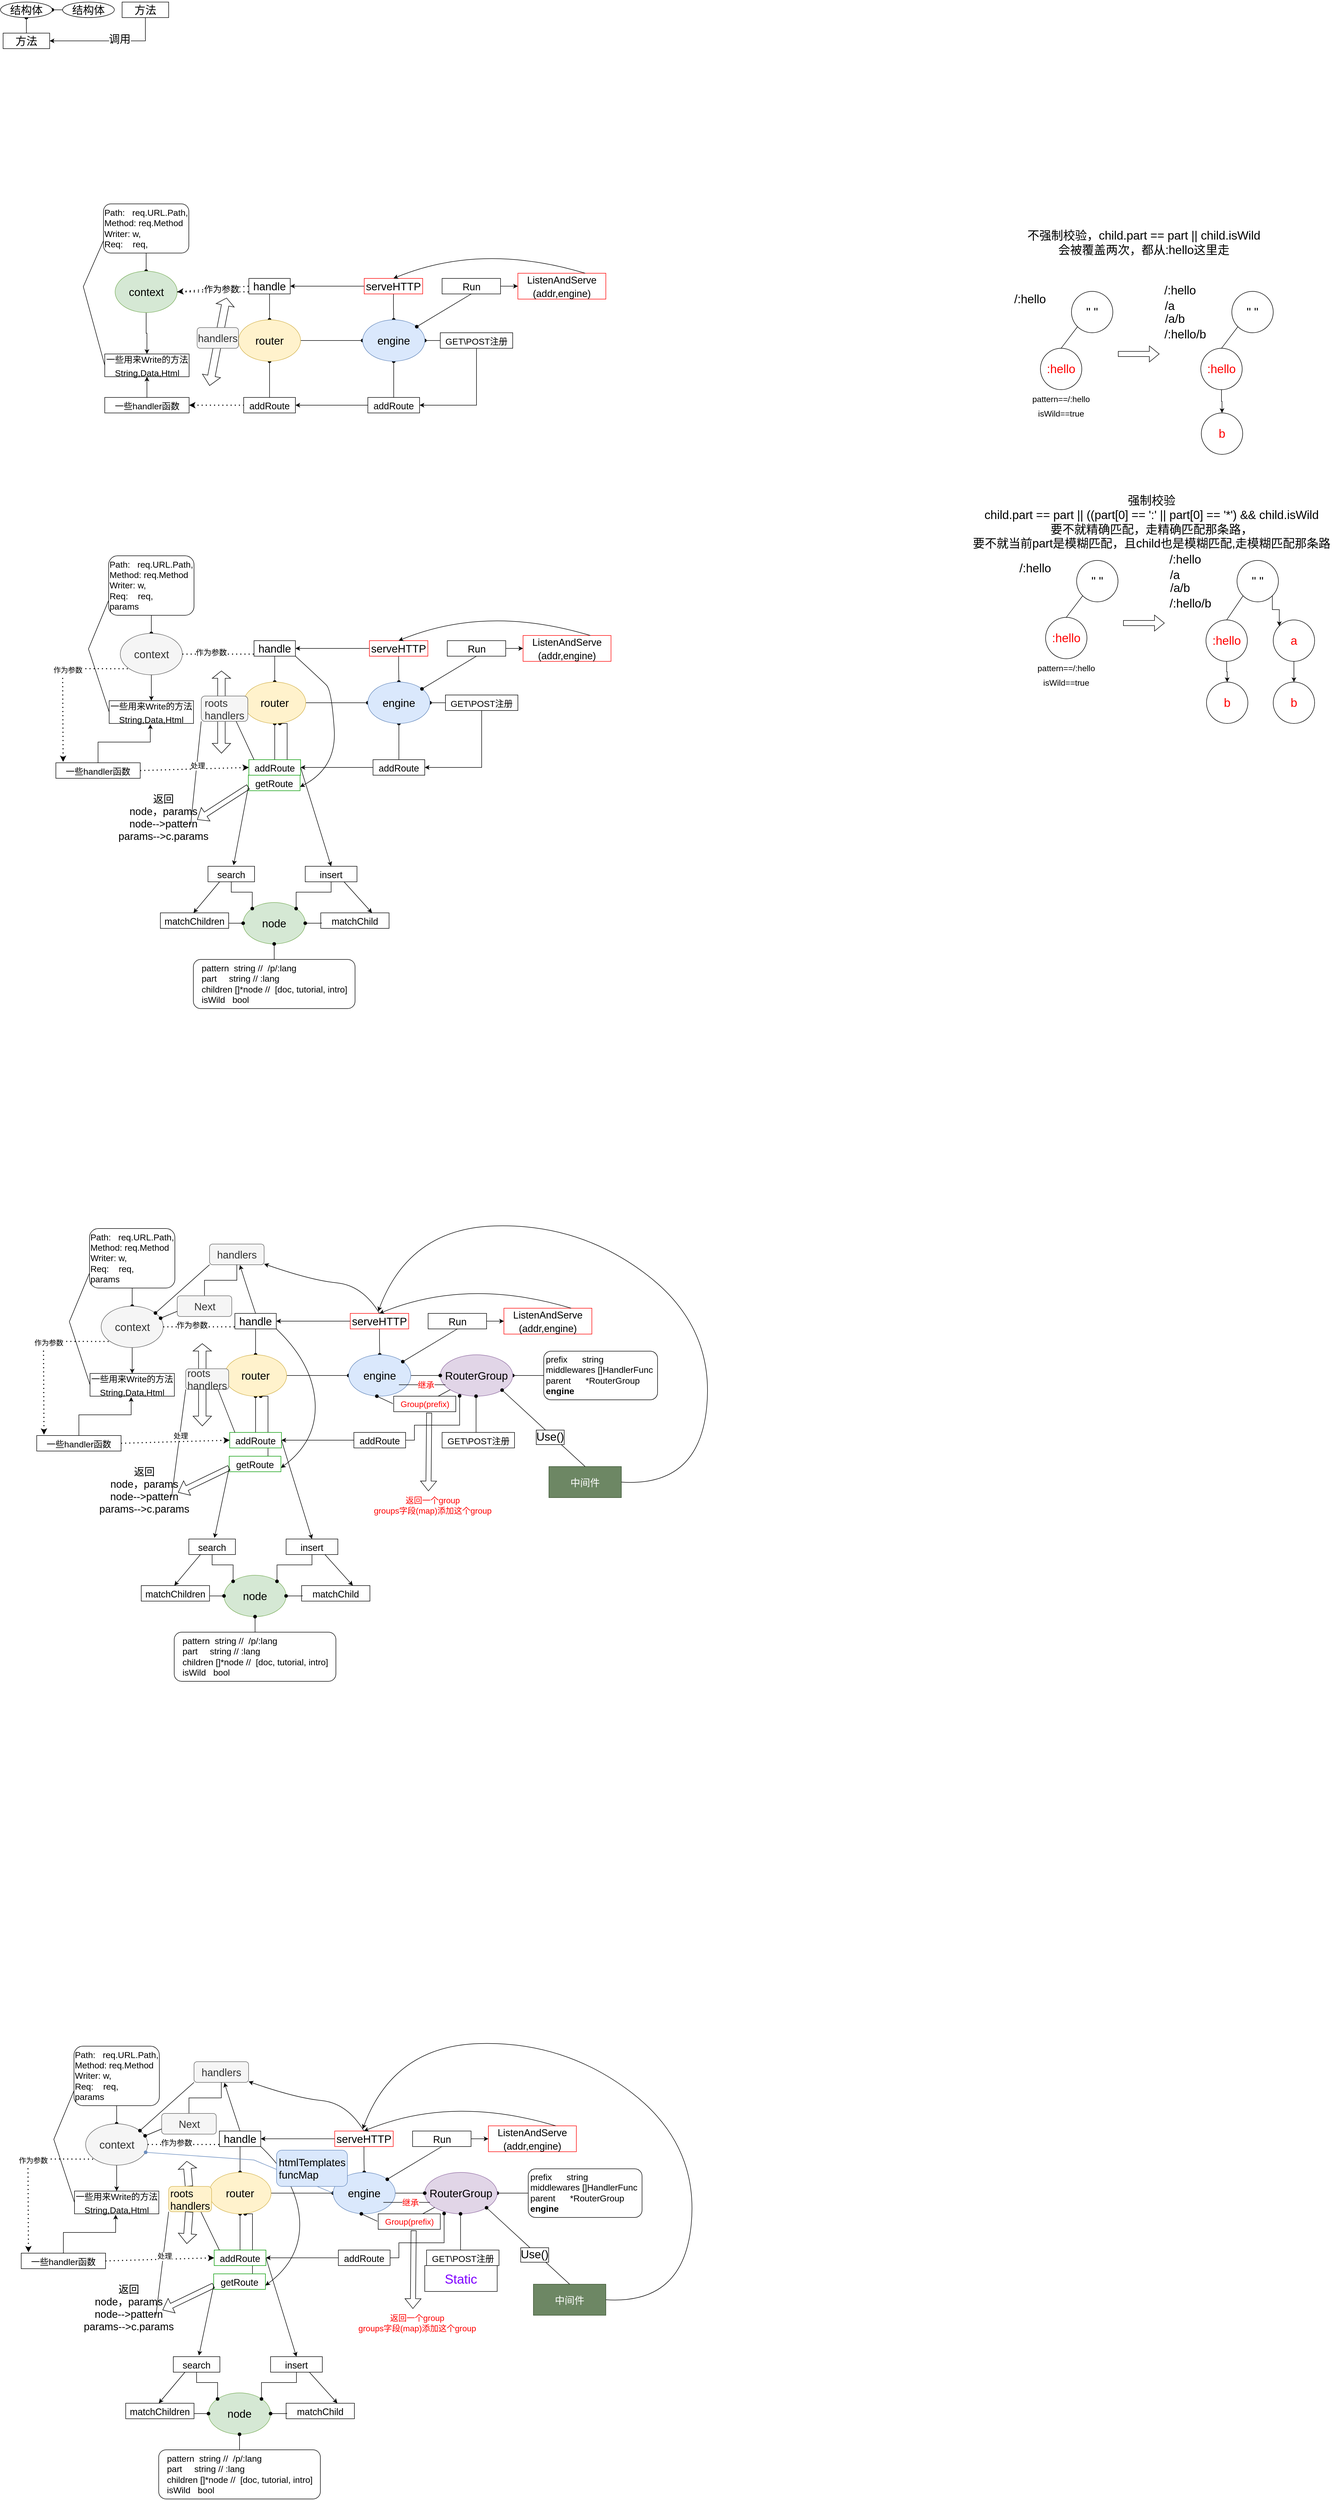<mxfile version="20.5.3" type="github" pages="2">
  <diagram id="BBmWvBnymKctrQ3piECR" name="第 1 页">
    <mxGraphModel dx="3111" dy="1002" grid="1" gridSize="10" guides="1" tooltips="1" connect="1" arrows="1" fold="1" page="1" pageScale="1" pageWidth="827" pageHeight="1169" math="0" shadow="0">
      <root>
        <mxCell id="0" />
        <mxCell id="1" parent="0" />
        <mxCell id="XY5Rfa_UpzDAay3s06gO-150" value="" style="edgeStyle=orthogonalEdgeStyle;rounded=0;orthogonalLoop=1;jettySize=auto;html=1;fontSize=21;startArrow=oval;startFill=1;endArrow=none;endFill=0;entryX=0.75;entryY=0;entryDx=0;entryDy=0;" parent="1" target="XY5Rfa_UpzDAay3s06gO-118" edge="1">
          <mxGeometry relative="1" as="geometry">
            <mxPoint x="-580.0" y="1424" as="sourcePoint" />
            <mxPoint x="-580.0" y="1494" as="targetPoint" />
            <Array as="points">
              <mxPoint x="-566" y="1424" />
            </Array>
          </mxGeometry>
        </mxCell>
        <mxCell id="XY5Rfa_UpzDAay3s06gO-114" value="" style="shape=flexArrow;endArrow=classic;startArrow=classic;html=1;rounded=0;strokeWidth=1;fontSize=20;width=14.483;endSize=4.434;" parent="1" edge="1">
          <mxGeometry width="100" height="100" relative="1" as="geometry">
            <mxPoint x="-716" y="771.5" as="sourcePoint" />
            <mxPoint x="-683" y="601.5" as="targetPoint" />
          </mxGeometry>
        </mxCell>
        <mxCell id="XY5Rfa_UpzDAay3s06gO-60" value="" style="edgeStyle=orthogonalEdgeStyle;rounded=0;orthogonalLoop=1;jettySize=auto;html=1;fontSize=17;startArrow=none;startFill=0;endArrow=classic;endFill=1;" parent="1" source="XY5Rfa_UpzDAay3s06gO-1" target="XY5Rfa_UpzDAay3s06gO-59" edge="1">
          <mxGeometry relative="1" as="geometry" />
        </mxCell>
        <mxCell id="XY5Rfa_UpzDAay3s06gO-71" value="" style="edgeStyle=orthogonalEdgeStyle;rounded=0;orthogonalLoop=1;jettySize=auto;html=1;fontSize=17;startArrow=oval;startFill=1;endArrow=none;endFill=0;" parent="1" source="XY5Rfa_UpzDAay3s06gO-1" target="XY5Rfa_UpzDAay3s06gO-70" edge="1">
          <mxGeometry relative="1" as="geometry" />
        </mxCell>
        <mxCell id="XY5Rfa_UpzDAay3s06gO-1" value="&lt;font style=&quot;font-size: 21px;&quot;&gt;context&lt;/font&gt;" style="ellipse;whiteSpace=wrap;html=1;fillColor=#d5e8d4;strokeColor=#82b366;" parent="1" vertex="1">
          <mxGeometry x="-898.5" y="550" width="120" height="80" as="geometry" />
        </mxCell>
        <mxCell id="XY5Rfa_UpzDAay3s06gO-26" value="" style="edgeStyle=orthogonalEdgeStyle;rounded=0;orthogonalLoop=1;jettySize=auto;html=1;fontSize=21;startArrow=none;startFill=0;endArrow=oval;endFill=1;exitX=0.5;exitY=1;exitDx=0;exitDy=0;entryX=0.5;entryY=0;entryDx=0;entryDy=0;" parent="1" source="XY5Rfa_UpzDAay3s06gO-24" target="XY5Rfa_UpzDAay3s06gO-3" edge="1">
          <mxGeometry relative="1" as="geometry">
            <mxPoint x="-240" y="589" as="targetPoint" />
            <Array as="points">
              <mxPoint x="-360" y="619" />
              <mxPoint x="-360" y="619" />
            </Array>
          </mxGeometry>
        </mxCell>
        <mxCell id="XY5Rfa_UpzDAay3s06gO-30" value="" style="edgeStyle=orthogonalEdgeStyle;rounded=0;orthogonalLoop=1;jettySize=auto;html=1;fontSize=21;startArrow=oval;startFill=1;endArrow=none;endFill=0;" parent="1" source="XY5Rfa_UpzDAay3s06gO-3" target="XY5Rfa_UpzDAay3s06gO-27" edge="1">
          <mxGeometry relative="1" as="geometry" />
        </mxCell>
        <mxCell id="XY5Rfa_UpzDAay3s06gO-31" value="" style="edgeStyle=orthogonalEdgeStyle;rounded=0;orthogonalLoop=1;jettySize=auto;html=1;fontSize=21;startArrow=oval;startFill=1;endArrow=none;endFill=0;" parent="1" source="XY5Rfa_UpzDAay3s06gO-3" target="XY5Rfa_UpzDAay3s06gO-17" edge="1">
          <mxGeometry relative="1" as="geometry" />
        </mxCell>
        <mxCell id="XY5Rfa_UpzDAay3s06gO-33" style="edgeStyle=orthogonalEdgeStyle;rounded=0;orthogonalLoop=1;jettySize=auto;html=1;exitX=0;exitY=0.5;exitDx=0;exitDy=0;entryX=1;entryY=0.5;entryDx=0;entryDy=0;fontSize=21;startArrow=oval;startFill=1;endArrow=none;endFill=0;" parent="1" source="XY5Rfa_UpzDAay3s06gO-3" target="XY5Rfa_UpzDAay3s06gO-7" edge="1">
          <mxGeometry relative="1" as="geometry" />
        </mxCell>
        <mxCell id="XY5Rfa_UpzDAay3s06gO-3" value="&lt;font style=&quot;font-size: 21px;&quot;&gt;engine&lt;/font&gt;" style="ellipse;whiteSpace=wrap;html=1;fillColor=#dae8fc;strokeColor=#6c8ebf;" parent="1" vertex="1">
          <mxGeometry x="-420" y="644" width="120" height="80" as="geometry" />
        </mxCell>
        <mxCell id="XY5Rfa_UpzDAay3s06gO-19" value="" style="edgeStyle=orthogonalEdgeStyle;rounded=0;orthogonalLoop=1;jettySize=auto;html=1;fontSize=21;startArrow=none;startFill=0;endArrow=oval;endFill=1;exitX=0.5;exitY=1;exitDx=0;exitDy=0;entryX=0.5;entryY=0;entryDx=0;entryDy=0;" parent="1" source="XY5Rfa_UpzDAay3s06gO-9" target="XY5Rfa_UpzDAay3s06gO-7" edge="1">
          <mxGeometry relative="1" as="geometry">
            <mxPoint x="-520" y="644" as="targetPoint" />
          </mxGeometry>
        </mxCell>
        <mxCell id="XY5Rfa_UpzDAay3s06gO-32" value="" style="edgeStyle=orthogonalEdgeStyle;rounded=0;orthogonalLoop=1;jettySize=auto;html=1;fontSize=21;startArrow=oval;startFill=1;endArrow=none;endFill=0;" parent="1" source="XY5Rfa_UpzDAay3s06gO-7" target="XY5Rfa_UpzDAay3s06gO-21" edge="1">
          <mxGeometry relative="1" as="geometry" />
        </mxCell>
        <mxCell id="XY5Rfa_UpzDAay3s06gO-7" value="&lt;font style=&quot;font-size: 21px;&quot;&gt;router&lt;/font&gt;" style="ellipse;whiteSpace=wrap;html=1;fontSize=15;fillColor=#fff2cc;strokeColor=#d6b656;" parent="1" vertex="1">
          <mxGeometry x="-660" y="644" width="120" height="80" as="geometry" />
        </mxCell>
        <mxCell id="XY5Rfa_UpzDAay3s06gO-9" value="handle" style="rounded=0;whiteSpace=wrap;html=1;fontSize=21;" parent="1" vertex="1">
          <mxGeometry x="-640" y="564" width="80" height="30" as="geometry" />
        </mxCell>
        <mxCell id="XY5Rfa_UpzDAay3s06gO-15" value="" style="endArrow=none;dashed=1;html=1;dashPattern=1 3;strokeWidth=2;rounded=0;fontSize=21;" parent="1" source="XY5Rfa_UpzDAay3s06gO-1" edge="1">
          <mxGeometry width="50" height="50" relative="1" as="geometry">
            <mxPoint x="-760" y="664" as="sourcePoint" />
            <mxPoint x="-640" y="590" as="targetPoint" />
          </mxGeometry>
        </mxCell>
        <mxCell id="XY5Rfa_UpzDAay3s06gO-16" value="" style="endArrow=classic;html=1;rounded=0;fontSize=21;exitX=0;exitY=0.5;exitDx=0;exitDy=0;entryX=1;entryY=0.5;entryDx=0;entryDy=0;" parent="1" source="XY5Rfa_UpzDAay3s06gO-24" target="XY5Rfa_UpzDAay3s06gO-9" edge="1">
          <mxGeometry width="50" height="50" relative="1" as="geometry">
            <mxPoint x="-440" y="674" as="sourcePoint" />
            <mxPoint x="-490" y="604" as="targetPoint" />
          </mxGeometry>
        </mxCell>
        <mxCell id="XY5Rfa_UpzDAay3s06gO-17" value="&lt;font style=&quot;font-size: 18px;&quot;&gt;addRoute&lt;/font&gt;" style="rounded=0;whiteSpace=wrap;html=1;fontSize=21;" parent="1" vertex="1">
          <mxGeometry x="-410" y="794" width="100" height="30" as="geometry" />
        </mxCell>
        <mxCell id="XY5Rfa_UpzDAay3s06gO-21" value="&lt;font style=&quot;font-size: 18px;&quot;&gt;addRoute&lt;/font&gt;" style="rounded=0;whiteSpace=wrap;html=1;fontSize=21;" parent="1" vertex="1">
          <mxGeometry x="-650" y="794" width="100" height="30" as="geometry" />
        </mxCell>
        <mxCell id="XY5Rfa_UpzDAay3s06gO-24" value="serveHTTP" style="rounded=0;whiteSpace=wrap;html=1;fontSize=21;strokeColor=#FF0000;" parent="1" vertex="1">
          <mxGeometry x="-417" y="564" width="113" height="30" as="geometry" />
        </mxCell>
        <mxCell id="XY5Rfa_UpzDAay3s06gO-27" value="&lt;font style=&quot;font-size: 17px;&quot;&gt;GET\POST注册&lt;/font&gt;" style="rounded=0;whiteSpace=wrap;html=1;fontSize=21;strokeWidth=1;" parent="1" vertex="1">
          <mxGeometry x="-270" y="669" width="140" height="30" as="geometry" />
        </mxCell>
        <mxCell id="XY5Rfa_UpzDAay3s06gO-37" style="edgeStyle=orthogonalEdgeStyle;rounded=0;orthogonalLoop=1;jettySize=auto;html=1;exitX=0.5;exitY=1;exitDx=0;exitDy=0;entryX=0.5;entryY=0;entryDx=0;entryDy=0;fontSize=21;startArrow=oval;startFill=1;endArrow=none;endFill=0;" parent="1" source="XY5Rfa_UpzDAay3s06gO-34" target="XY5Rfa_UpzDAay3s06gO-35" edge="1">
          <mxGeometry relative="1" as="geometry" />
        </mxCell>
        <mxCell id="XY5Rfa_UpzDAay3s06gO-38" style="edgeStyle=orthogonalEdgeStyle;rounded=0;orthogonalLoop=1;jettySize=auto;html=1;exitX=1;exitY=0.5;exitDx=0;exitDy=0;entryX=0;entryY=0;entryDx=0;entryDy=0;fontSize=21;startArrow=oval;startFill=1;endArrow=none;endFill=0;" parent="1" source="XY5Rfa_UpzDAay3s06gO-34" target="XY5Rfa_UpzDAay3s06gO-36" edge="1">
          <mxGeometry relative="1" as="geometry" />
        </mxCell>
        <mxCell id="XY5Rfa_UpzDAay3s06gO-34" value="结构体" style="ellipse;whiteSpace=wrap;html=1;fontSize=21;" parent="1" vertex="1">
          <mxGeometry x="-1120" y="30" width="100" height="30" as="geometry" />
        </mxCell>
        <mxCell id="XY5Rfa_UpzDAay3s06gO-35" value="方法" style="rounded=0;whiteSpace=wrap;html=1;fontSize=21;" parent="1" vertex="1">
          <mxGeometry x="-1115" y="90" width="90" height="30" as="geometry" />
        </mxCell>
        <mxCell id="XY5Rfa_UpzDAay3s06gO-39" style="edgeStyle=orthogonalEdgeStyle;rounded=0;orthogonalLoop=1;jettySize=auto;html=1;entryX=1;entryY=0.5;entryDx=0;entryDy=0;fontSize=21;startArrow=none;startFill=0;endArrow=classic;endFill=1;exitX=0.5;exitY=1;exitDx=0;exitDy=0;" parent="1" source="XY5Rfa_UpzDAay3s06gO-41" target="XY5Rfa_UpzDAay3s06gO-35" edge="1">
          <mxGeometry relative="1" as="geometry">
            <mxPoint x="-830" y="80" as="sourcePoint" />
            <Array as="points">
              <mxPoint x="-840" y="105" />
            </Array>
          </mxGeometry>
        </mxCell>
        <mxCell id="XY5Rfa_UpzDAay3s06gO-40" value="调用" style="edgeLabel;html=1;align=center;verticalAlign=middle;resizable=0;points=[];fontSize=21;" parent="XY5Rfa_UpzDAay3s06gO-39" vertex="1" connectable="0">
          <mxGeometry x="-0.167" y="-4" relative="1" as="geometry">
            <mxPoint x="1" as="offset" />
          </mxGeometry>
        </mxCell>
        <mxCell id="XY5Rfa_UpzDAay3s06gO-36" value="结构体" style="ellipse;whiteSpace=wrap;html=1;fontSize=21;" parent="1" vertex="1">
          <mxGeometry x="-1000" y="30" width="100" height="30" as="geometry" />
        </mxCell>
        <mxCell id="XY5Rfa_UpzDAay3s06gO-41" value="方法" style="rounded=0;whiteSpace=wrap;html=1;fontSize=21;" parent="1" vertex="1">
          <mxGeometry x="-885" y="30" width="90" height="30" as="geometry" />
        </mxCell>
        <mxCell id="XY5Rfa_UpzDAay3s06gO-43" value="" style="endArrow=classic;html=1;rounded=0;fontSize=21;exitX=0.5;exitY=1;exitDx=0;exitDy=0;entryX=1;entryY=0.5;entryDx=0;entryDy=0;" parent="1" source="XY5Rfa_UpzDAay3s06gO-27" target="XY5Rfa_UpzDAay3s06gO-17" edge="1">
          <mxGeometry width="50" height="50" relative="1" as="geometry">
            <mxPoint x="-138.25" y="764" as="sourcePoint" />
            <mxPoint x="-281.75" y="809" as="targetPoint" />
            <Array as="points">
              <mxPoint x="-200" y="809" />
            </Array>
          </mxGeometry>
        </mxCell>
        <mxCell id="XY5Rfa_UpzDAay3s06gO-52" value="" style="edgeStyle=orthogonalEdgeStyle;rounded=0;orthogonalLoop=1;jettySize=auto;html=1;fontSize=19;startArrow=none;startFill=0;endArrow=classic;endFill=1;" parent="1" source="XY5Rfa_UpzDAay3s06gO-45" target="XY5Rfa_UpzDAay3s06gO-51" edge="1">
          <mxGeometry relative="1" as="geometry" />
        </mxCell>
        <mxCell id="XY5Rfa_UpzDAay3s06gO-45" value="&lt;font style=&quot;font-size: 19px;&quot;&gt;Run&lt;/font&gt;" style="rounded=0;whiteSpace=wrap;html=1;fontSize=21;" parent="1" vertex="1">
          <mxGeometry x="-266.5" y="564" width="113" height="30" as="geometry" />
        </mxCell>
        <mxCell id="XY5Rfa_UpzDAay3s06gO-50" value="" style="endArrow=none;html=1;rounded=0;fontSize=21;entryX=0.5;entryY=1;entryDx=0;entryDy=0;startArrow=oval;startFill=1;" parent="1" source="XY5Rfa_UpzDAay3s06gO-3" target="XY5Rfa_UpzDAay3s06gO-45" edge="1">
          <mxGeometry width="50" height="50" relative="1" as="geometry">
            <mxPoint x="-280" y="654" as="sourcePoint" />
            <mxPoint x="-230" y="604" as="targetPoint" />
          </mxGeometry>
        </mxCell>
        <mxCell id="XY5Rfa_UpzDAay3s06gO-51" value="&lt;font style=&quot;font-size: 19px;&quot;&gt;ListenAndServe&lt;br&gt;(addr,engine)&lt;br&gt;&lt;/font&gt;" style="rounded=0;whiteSpace=wrap;html=1;fontSize=21;strokeColor=#FF0000;" parent="1" vertex="1">
          <mxGeometry x="-120" y="554" width="170" height="50" as="geometry" />
        </mxCell>
        <mxCell id="XY5Rfa_UpzDAay3s06gO-54" value="" style="curved=1;endArrow=classic;html=1;rounded=0;fontSize=17;entryX=0.5;entryY=0;entryDx=0;entryDy=0;" parent="1" source="XY5Rfa_UpzDAay3s06gO-51" target="XY5Rfa_UpzDAay3s06gO-24" edge="1">
          <mxGeometry width="50" height="50" relative="1" as="geometry">
            <mxPoint x="-20" y="554" as="sourcePoint" />
            <mxPoint x="10" y="504" as="targetPoint" />
            <Array as="points">
              <mxPoint x="10" y="554" />
              <mxPoint x="-190" y="494" />
            </Array>
          </mxGeometry>
        </mxCell>
        <mxCell id="XY5Rfa_UpzDAay3s06gO-58" value="" style="endArrow=classic;html=1;rounded=0;fontSize=18;entryX=1;entryY=0.5;entryDx=0;entryDy=0;exitX=0;exitY=0.5;exitDx=0;exitDy=0;" parent="1" source="XY5Rfa_UpzDAay3s06gO-17" target="XY5Rfa_UpzDAay3s06gO-21" edge="1">
          <mxGeometry width="50" height="50" relative="1" as="geometry">
            <mxPoint x="-500" y="804" as="sourcePoint" />
            <mxPoint x="-450" y="754" as="targetPoint" />
          </mxGeometry>
        </mxCell>
        <mxCell id="XY5Rfa_UpzDAay3s06gO-59" value="&lt;font style=&quot;font-size: 17px;&quot;&gt;一些用来Write的方法&lt;br&gt;String,Data,Html&lt;br&gt;&lt;/font&gt;" style="rounded=0;whiteSpace=wrap;html=1;fontSize=21;" parent="1" vertex="1">
          <mxGeometry x="-918.5" y="710" width="163" height="44" as="geometry" />
        </mxCell>
        <mxCell id="XY5Rfa_UpzDAay3s06gO-61" value="&lt;font style=&quot;font-size: 17px;&quot;&gt;一些handler函数&lt;/font&gt;" style="rounded=0;whiteSpace=wrap;html=1;fontSize=21;" parent="1" vertex="1">
          <mxGeometry x="-918.5" y="794" width="163" height="30" as="geometry" />
        </mxCell>
        <mxCell id="XY5Rfa_UpzDAay3s06gO-62" value="" style="endArrow=none;dashed=1;html=1;dashPattern=1 3;strokeWidth=2;rounded=0;fontSize=21;entryX=0;entryY=0.5;entryDx=0;entryDy=0;startArrow=classic;startFill=1;exitX=1;exitY=0.5;exitDx=0;exitDy=0;" parent="1" source="XY5Rfa_UpzDAay3s06gO-61" target="XY5Rfa_UpzDAay3s06gO-21" edge="1">
          <mxGeometry width="50" height="50" relative="1" as="geometry">
            <mxPoint x="-719.133" y="909.995" as="sourcePoint" />
            <mxPoint x="-550" y="832.73" as="targetPoint" />
          </mxGeometry>
        </mxCell>
        <mxCell id="XY5Rfa_UpzDAay3s06gO-63" value="" style="edgeStyle=orthogonalEdgeStyle;rounded=0;orthogonalLoop=1;jettySize=auto;html=1;fontSize=17;startArrow=none;startFill=0;endArrow=classic;endFill=1;exitX=0.5;exitY=0;exitDx=0;exitDy=0;entryX=0.5;entryY=1;entryDx=0;entryDy=0;" parent="1" source="XY5Rfa_UpzDAay3s06gO-61" target="XY5Rfa_UpzDAay3s06gO-59" edge="1">
          <mxGeometry relative="1" as="geometry">
            <mxPoint x="-918.5" y="860" as="sourcePoint" />
            <mxPoint x="-830" y="760" as="targetPoint" />
            <Array as="points">
              <mxPoint x="-837" y="770" />
              <mxPoint x="-837" y="770" />
            </Array>
          </mxGeometry>
        </mxCell>
        <mxCell id="XY5Rfa_UpzDAay3s06gO-70" value="&lt;div style=&quot;text-align: left;&quot;&gt;&lt;span style=&quot;background-color: initial;&quot;&gt;Path:&amp;nbsp; &amp;nbsp;req.URL.Path,&lt;/span&gt;&lt;br&gt;&lt;/div&gt;&lt;div style=&quot;text-align: left;&quot;&gt;Method: req.Method&lt;/div&gt;&lt;div style=&quot;text-align: left;&quot;&gt;&lt;div&gt;Writer: w,&lt;/div&gt;&lt;div&gt;Req:&amp;nbsp; &amp;nbsp; req,&lt;/div&gt;&lt;/div&gt;" style="rounded=1;whiteSpace=wrap;html=1;strokeColor=#000000;strokeWidth=1;fontSize=17;" parent="1" vertex="1">
          <mxGeometry x="-921" y="420" width="165" height="95" as="geometry" />
        </mxCell>
        <mxCell id="XY5Rfa_UpzDAay3s06gO-72" value="" style="endArrow=none;dashed=1;html=1;dashPattern=1 3;strokeWidth=2;rounded=0;fontSize=21;entryX=0;entryY=0.5;entryDx=0;entryDy=0;exitX=1;exitY=0.5;exitDx=0;exitDy=0;startArrow=classic;startFill=1;" parent="1" source="XY5Rfa_UpzDAay3s06gO-1" target="XY5Rfa_UpzDAay3s06gO-9" edge="1">
          <mxGeometry width="50" height="50" relative="1" as="geometry">
            <mxPoint x="-798.5" y="530" as="sourcePoint" />
            <mxPoint x="-660" y="530" as="targetPoint" />
          </mxGeometry>
        </mxCell>
        <mxCell id="XY5Rfa_UpzDAay3s06gO-77" value="作为参数" style="edgeLabel;html=1;align=center;verticalAlign=middle;resizable=0;points=[];fontSize=17;" parent="XY5Rfa_UpzDAay3s06gO-72" vertex="1" connectable="0">
          <mxGeometry x="0.229" y="-4" relative="1" as="geometry">
            <mxPoint y="-1" as="offset" />
          </mxGeometry>
        </mxCell>
        <mxCell id="XY5Rfa_UpzDAay3s06gO-75" value="" style="endArrow=none;html=1;strokeWidth=1;rounded=0;fontSize=21;entryX=0;entryY=0.5;entryDx=0;entryDy=0;exitX=0;exitY=0.75;exitDx=0;exitDy=0;" parent="1" source="XY5Rfa_UpzDAay3s06gO-70" target="XY5Rfa_UpzDAay3s06gO-59" edge="1">
          <mxGeometry width="50" height="50" relative="1" as="geometry">
            <mxPoint x="-963.925" y="612.494" as="sourcePoint" />
            <mxPoint x="-870.75" y="643.17" as="targetPoint" />
            <Array as="points">
              <mxPoint x="-960" y="580" />
            </Array>
          </mxGeometry>
        </mxCell>
        <mxCell id="XY5Rfa_UpzDAay3s06gO-78" value="" style="edgeStyle=orthogonalEdgeStyle;rounded=0;orthogonalLoop=1;jettySize=auto;html=1;fontSize=17;startArrow=none;startFill=0;endArrow=classic;endFill=1;" parent="1" source="XY5Rfa_UpzDAay3s06gO-80" target="XY5Rfa_UpzDAay3s06gO-103" edge="1">
          <mxGeometry relative="1" as="geometry" />
        </mxCell>
        <mxCell id="XY5Rfa_UpzDAay3s06gO-79" value="" style="edgeStyle=orthogonalEdgeStyle;rounded=0;orthogonalLoop=1;jettySize=auto;html=1;fontSize=17;startArrow=oval;startFill=1;endArrow=none;endFill=0;" parent="1" source="XY5Rfa_UpzDAay3s06gO-80" target="XY5Rfa_UpzDAay3s06gO-107" edge="1">
          <mxGeometry relative="1" as="geometry" />
        </mxCell>
        <mxCell id="XY5Rfa_UpzDAay3s06gO-80" value="&lt;font style=&quot;font-size: 21px;&quot;&gt;context&lt;/font&gt;" style="ellipse;whiteSpace=wrap;html=1;fillColor=#f5f5f5;strokeColor=#666666;fontColor=#333333;" parent="1" vertex="1">
          <mxGeometry x="-888.5" y="1250" width="120" height="80" as="geometry" />
        </mxCell>
        <mxCell id="XY5Rfa_UpzDAay3s06gO-81" value="" style="edgeStyle=orthogonalEdgeStyle;rounded=0;orthogonalLoop=1;jettySize=auto;html=1;fontSize=21;startArrow=none;startFill=0;endArrow=oval;endFill=1;exitX=0.5;exitY=1;exitDx=0;exitDy=0;entryX=0.5;entryY=0;entryDx=0;entryDy=0;" parent="1" source="XY5Rfa_UpzDAay3s06gO-94" target="XY5Rfa_UpzDAay3s06gO-85" edge="1">
          <mxGeometry relative="1" as="geometry">
            <mxPoint x="-230" y="1289" as="targetPoint" />
            <Array as="points">
              <mxPoint x="-350" y="1319" />
              <mxPoint x="-350" y="1319" />
            </Array>
          </mxGeometry>
        </mxCell>
        <mxCell id="XY5Rfa_UpzDAay3s06gO-82" value="" style="edgeStyle=orthogonalEdgeStyle;rounded=0;orthogonalLoop=1;jettySize=auto;html=1;fontSize=21;startArrow=oval;startFill=1;endArrow=none;endFill=0;" parent="1" source="XY5Rfa_UpzDAay3s06gO-85" target="XY5Rfa_UpzDAay3s06gO-95" edge="1">
          <mxGeometry relative="1" as="geometry" />
        </mxCell>
        <mxCell id="XY5Rfa_UpzDAay3s06gO-83" value="" style="edgeStyle=orthogonalEdgeStyle;rounded=0;orthogonalLoop=1;jettySize=auto;html=1;fontSize=21;startArrow=oval;startFill=1;endArrow=none;endFill=0;" parent="1" source="XY5Rfa_UpzDAay3s06gO-85" target="XY5Rfa_UpzDAay3s06gO-92" edge="1">
          <mxGeometry relative="1" as="geometry" />
        </mxCell>
        <mxCell id="XY5Rfa_UpzDAay3s06gO-84" style="edgeStyle=orthogonalEdgeStyle;rounded=0;orthogonalLoop=1;jettySize=auto;html=1;exitX=0;exitY=0.5;exitDx=0;exitDy=0;entryX=1;entryY=0.5;entryDx=0;entryDy=0;fontSize=21;startArrow=oval;startFill=1;endArrow=none;endFill=0;" parent="1" source="XY5Rfa_UpzDAay3s06gO-85" target="XY5Rfa_UpzDAay3s06gO-88" edge="1">
          <mxGeometry relative="1" as="geometry" />
        </mxCell>
        <mxCell id="XY5Rfa_UpzDAay3s06gO-85" value="&lt;font style=&quot;font-size: 21px;&quot;&gt;engine&lt;/font&gt;" style="ellipse;whiteSpace=wrap;html=1;fillColor=#dae8fc;strokeColor=#6c8ebf;" parent="1" vertex="1">
          <mxGeometry x="-410" y="1344" width="120" height="80" as="geometry" />
        </mxCell>
        <mxCell id="XY5Rfa_UpzDAay3s06gO-86" value="" style="edgeStyle=orthogonalEdgeStyle;rounded=0;orthogonalLoop=1;jettySize=auto;html=1;fontSize=21;startArrow=none;startFill=0;endArrow=oval;endFill=1;exitX=0.5;exitY=1;exitDx=0;exitDy=0;entryX=0.5;entryY=0;entryDx=0;entryDy=0;" parent="1" source="XY5Rfa_UpzDAay3s06gO-89" target="XY5Rfa_UpzDAay3s06gO-88" edge="1">
          <mxGeometry relative="1" as="geometry">
            <mxPoint x="-510" y="1344" as="targetPoint" />
          </mxGeometry>
        </mxCell>
        <mxCell id="XY5Rfa_UpzDAay3s06gO-87" value="" style="edgeStyle=orthogonalEdgeStyle;rounded=0;orthogonalLoop=1;jettySize=auto;html=1;fontSize=21;startArrow=oval;startFill=1;endArrow=none;endFill=0;" parent="1" source="XY5Rfa_UpzDAay3s06gO-88" target="XY5Rfa_UpzDAay3s06gO-93" edge="1">
          <mxGeometry relative="1" as="geometry" />
        </mxCell>
        <mxCell id="XY5Rfa_UpzDAay3s06gO-88" value="&lt;font style=&quot;font-size: 21px;&quot;&gt;router&lt;/font&gt;" style="ellipse;whiteSpace=wrap;html=1;fontSize=15;fillColor=#fff2cc;strokeColor=#d6b656;" parent="1" vertex="1">
          <mxGeometry x="-650" y="1344" width="120" height="80" as="geometry" />
        </mxCell>
        <mxCell id="XY5Rfa_UpzDAay3s06gO-89" value="handle" style="rounded=0;whiteSpace=wrap;html=1;fontSize=21;" parent="1" vertex="1">
          <mxGeometry x="-630" y="1264" width="80" height="30" as="geometry" />
        </mxCell>
        <mxCell id="XY5Rfa_UpzDAay3s06gO-90" value="" style="endArrow=none;dashed=1;html=1;dashPattern=1 3;strokeWidth=2;rounded=0;fontSize=21;" parent="1" source="XY5Rfa_UpzDAay3s06gO-80" edge="1">
          <mxGeometry width="50" height="50" relative="1" as="geometry">
            <mxPoint x="-750" y="1364" as="sourcePoint" />
            <mxPoint x="-630" y="1290" as="targetPoint" />
          </mxGeometry>
        </mxCell>
        <mxCell id="XY5Rfa_UpzDAay3s06gO-143" value="作为参数" style="edgeLabel;html=1;align=center;verticalAlign=middle;resizable=0;points=[];fontSize=15;" parent="XY5Rfa_UpzDAay3s06gO-90" vertex="1" connectable="0">
          <mxGeometry x="-0.209" y="4" relative="1" as="geometry">
            <mxPoint as="offset" />
          </mxGeometry>
        </mxCell>
        <mxCell id="XY5Rfa_UpzDAay3s06gO-91" value="" style="endArrow=classic;html=1;rounded=0;fontSize=21;exitX=0;exitY=0.5;exitDx=0;exitDy=0;entryX=1;entryY=0.5;entryDx=0;entryDy=0;" parent="1" source="XY5Rfa_UpzDAay3s06gO-94" target="XY5Rfa_UpzDAay3s06gO-89" edge="1">
          <mxGeometry width="50" height="50" relative="1" as="geometry">
            <mxPoint x="-430" y="1374" as="sourcePoint" />
            <mxPoint x="-480" y="1304" as="targetPoint" />
          </mxGeometry>
        </mxCell>
        <mxCell id="XY5Rfa_UpzDAay3s06gO-92" value="&lt;font style=&quot;font-size: 18px;&quot;&gt;addRoute&lt;/font&gt;" style="rounded=0;whiteSpace=wrap;html=1;fontSize=21;" parent="1" vertex="1">
          <mxGeometry x="-400" y="1494" width="100" height="30" as="geometry" />
        </mxCell>
        <mxCell id="XY5Rfa_UpzDAay3s06gO-93" value="&lt;font style=&quot;font-size: 18px;&quot;&gt;addRoute&lt;/font&gt;" style="rounded=0;whiteSpace=wrap;html=1;fontSize=21;strokeColor=#009900;" parent="1" vertex="1">
          <mxGeometry x="-640" y="1494" width="100" height="30" as="geometry" />
        </mxCell>
        <mxCell id="XY5Rfa_UpzDAay3s06gO-94" value="serveHTTP" style="rounded=0;whiteSpace=wrap;html=1;fontSize=21;strokeColor=#FF0000;" parent="1" vertex="1">
          <mxGeometry x="-407" y="1264" width="113" height="30" as="geometry" />
        </mxCell>
        <mxCell id="XY5Rfa_UpzDAay3s06gO-95" value="&lt;font style=&quot;font-size: 17px;&quot;&gt;GET\POST注册&lt;/font&gt;" style="rounded=0;whiteSpace=wrap;html=1;fontSize=21;strokeWidth=1;" parent="1" vertex="1">
          <mxGeometry x="-260" y="1369" width="140" height="30" as="geometry" />
        </mxCell>
        <mxCell id="XY5Rfa_UpzDAay3s06gO-96" value="" style="endArrow=classic;html=1;rounded=0;fontSize=21;exitX=0.5;exitY=1;exitDx=0;exitDy=0;entryX=1;entryY=0.5;entryDx=0;entryDy=0;" parent="1" source="XY5Rfa_UpzDAay3s06gO-95" target="XY5Rfa_UpzDAay3s06gO-92" edge="1">
          <mxGeometry width="50" height="50" relative="1" as="geometry">
            <mxPoint x="-128.25" y="1464" as="sourcePoint" />
            <mxPoint x="-271.75" y="1509" as="targetPoint" />
            <Array as="points">
              <mxPoint x="-190" y="1509" />
            </Array>
          </mxGeometry>
        </mxCell>
        <mxCell id="XY5Rfa_UpzDAay3s06gO-97" value="" style="edgeStyle=orthogonalEdgeStyle;rounded=0;orthogonalLoop=1;jettySize=auto;html=1;fontSize=19;startArrow=none;startFill=0;endArrow=classic;endFill=1;" parent="1" source="XY5Rfa_UpzDAay3s06gO-98" target="XY5Rfa_UpzDAay3s06gO-100" edge="1">
          <mxGeometry relative="1" as="geometry" />
        </mxCell>
        <mxCell id="XY5Rfa_UpzDAay3s06gO-98" value="&lt;font style=&quot;font-size: 19px;&quot;&gt;Run&lt;/font&gt;" style="rounded=0;whiteSpace=wrap;html=1;fontSize=21;" parent="1" vertex="1">
          <mxGeometry x="-256.5" y="1264" width="113" height="30" as="geometry" />
        </mxCell>
        <mxCell id="XY5Rfa_UpzDAay3s06gO-99" value="" style="endArrow=none;html=1;rounded=0;fontSize=21;entryX=0.5;entryY=1;entryDx=0;entryDy=0;startArrow=oval;startFill=1;" parent="1" source="XY5Rfa_UpzDAay3s06gO-85" target="XY5Rfa_UpzDAay3s06gO-98" edge="1">
          <mxGeometry width="50" height="50" relative="1" as="geometry">
            <mxPoint x="-270" y="1354" as="sourcePoint" />
            <mxPoint x="-220" y="1304" as="targetPoint" />
          </mxGeometry>
        </mxCell>
        <mxCell id="XY5Rfa_UpzDAay3s06gO-100" value="&lt;font style=&quot;font-size: 19px;&quot;&gt;ListenAndServe&lt;br&gt;(addr,engine)&lt;br&gt;&lt;/font&gt;" style="rounded=0;whiteSpace=wrap;html=1;fontSize=21;strokeColor=#FF0000;" parent="1" vertex="1">
          <mxGeometry x="-110" y="1254" width="170" height="50" as="geometry" />
        </mxCell>
        <mxCell id="XY5Rfa_UpzDAay3s06gO-101" value="" style="curved=1;endArrow=classic;html=1;rounded=0;fontSize=17;entryX=0.5;entryY=0;entryDx=0;entryDy=0;" parent="1" source="XY5Rfa_UpzDAay3s06gO-100" target="XY5Rfa_UpzDAay3s06gO-94" edge="1">
          <mxGeometry width="50" height="50" relative="1" as="geometry">
            <mxPoint x="-10" y="1254" as="sourcePoint" />
            <mxPoint x="20" y="1204" as="targetPoint" />
            <Array as="points">
              <mxPoint x="20" y="1254" />
              <mxPoint x="-180" y="1194" />
            </Array>
          </mxGeometry>
        </mxCell>
        <mxCell id="XY5Rfa_UpzDAay3s06gO-102" value="" style="endArrow=classic;html=1;rounded=0;fontSize=18;entryX=1;entryY=0.5;entryDx=0;entryDy=0;exitX=0;exitY=0.5;exitDx=0;exitDy=0;" parent="1" source="XY5Rfa_UpzDAay3s06gO-92" target="XY5Rfa_UpzDAay3s06gO-93" edge="1">
          <mxGeometry width="50" height="50" relative="1" as="geometry">
            <mxPoint x="-490" y="1504" as="sourcePoint" />
            <mxPoint x="-440" y="1454" as="targetPoint" />
          </mxGeometry>
        </mxCell>
        <mxCell id="XY5Rfa_UpzDAay3s06gO-103" value="&lt;font style=&quot;font-size: 17px;&quot;&gt;一些用来Write的方法&lt;br&gt;String,Data,Html&lt;br&gt;&lt;/font&gt;" style="rounded=0;whiteSpace=wrap;html=1;fontSize=21;" parent="1" vertex="1">
          <mxGeometry x="-910" y="1380" width="163" height="44" as="geometry" />
        </mxCell>
        <mxCell id="XY5Rfa_UpzDAay3s06gO-104" value="&lt;font style=&quot;font-size: 17px;&quot;&gt;一些handler函数&lt;/font&gt;" style="rounded=0;whiteSpace=wrap;html=1;fontSize=21;" parent="1" vertex="1">
          <mxGeometry x="-1013" y="1500" width="163" height="30" as="geometry" />
        </mxCell>
        <mxCell id="XY5Rfa_UpzDAay3s06gO-105" value="" style="endArrow=none;dashed=1;html=1;dashPattern=1 3;strokeWidth=2;rounded=0;fontSize=21;entryX=1;entryY=0.5;entryDx=0;entryDy=0;startArrow=classic;startFill=1;exitX=0;exitY=0.5;exitDx=0;exitDy=0;" parent="1" source="XY5Rfa_UpzDAay3s06gO-93" target="XY5Rfa_UpzDAay3s06gO-104" edge="1">
          <mxGeometry width="50" height="50" relative="1" as="geometry">
            <mxPoint x="-650" y="1460" as="sourcePoint" />
            <mxPoint x="-540" y="1532.73" as="targetPoint" />
          </mxGeometry>
        </mxCell>
        <mxCell id="XY5Rfa_UpzDAay3s06gO-106" value="" style="edgeStyle=orthogonalEdgeStyle;rounded=0;orthogonalLoop=1;jettySize=auto;html=1;fontSize=17;startArrow=none;startFill=0;endArrow=classic;endFill=1;exitX=0.5;exitY=0;exitDx=0;exitDy=0;entryX=0.488;entryY=1.039;entryDx=0;entryDy=0;entryPerimeter=0;" parent="1" source="XY5Rfa_UpzDAay3s06gO-104" target="XY5Rfa_UpzDAay3s06gO-103" edge="1">
          <mxGeometry relative="1" as="geometry">
            <mxPoint x="-908.5" y="1560" as="sourcePoint" />
            <mxPoint x="-850" y="1430" as="targetPoint" />
            <Array as="points">
              <mxPoint x="-931" y="1460" />
              <mxPoint x="-830" y="1460" />
            </Array>
          </mxGeometry>
        </mxCell>
        <mxCell id="XY5Rfa_UpzDAay3s06gO-107" value="&lt;div style=&quot;text-align: left;&quot;&gt;&lt;span style=&quot;background-color: initial;&quot;&gt;Path:&amp;nbsp; &amp;nbsp;req.URL.Path,&lt;/span&gt;&lt;br&gt;&lt;/div&gt;&lt;div style=&quot;text-align: left;&quot;&gt;Method: req.Method&lt;/div&gt;&lt;div style=&quot;text-align: left;&quot;&gt;&lt;div&gt;Writer: w,&lt;/div&gt;&lt;div&gt;Req:&amp;nbsp; &amp;nbsp; req,&lt;/div&gt;&lt;div&gt;params&lt;/div&gt;&lt;/div&gt;" style="rounded=1;whiteSpace=wrap;html=1;strokeColor=#000000;strokeWidth=1;fontSize=17;" parent="1" vertex="1">
          <mxGeometry x="-911" y="1100" width="165" height="115" as="geometry" />
        </mxCell>
        <mxCell id="XY5Rfa_UpzDAay3s06gO-110" value="" style="endArrow=none;html=1;strokeWidth=1;rounded=0;fontSize=21;entryX=0;entryY=0.5;entryDx=0;entryDy=0;exitX=0;exitY=0.75;exitDx=0;exitDy=0;" parent="1" source="XY5Rfa_UpzDAay3s06gO-107" target="XY5Rfa_UpzDAay3s06gO-103" edge="1">
          <mxGeometry width="50" height="50" relative="1" as="geometry">
            <mxPoint x="-953.925" y="1312.494" as="sourcePoint" />
            <mxPoint x="-860.75" y="1343.17" as="targetPoint" />
            <Array as="points">
              <mxPoint x="-950" y="1280" />
            </Array>
          </mxGeometry>
        </mxCell>
        <mxCell id="XY5Rfa_UpzDAay3s06gO-111" value="&lt;div style=&quot;text-align: left; font-size: 20px;&quot;&gt;handlers&lt;/div&gt;" style="rounded=1;whiteSpace=wrap;html=1;strokeColor=#666666;strokeWidth=1;fontSize=20;spacing=2;fillColor=#f5f5f5;fontColor=#333333;" parent="1" vertex="1">
          <mxGeometry x="-740" y="659" width="80" height="40" as="geometry" />
        </mxCell>
        <mxCell id="XY5Rfa_UpzDAay3s06gO-115" value="&lt;font style=&quot;font-size: 21px;&quot;&gt;node&lt;/font&gt;" style="ellipse;whiteSpace=wrap;html=1;fontSize=15;fillColor=#d5e8d4;strokeColor=#82b366;" parent="1" vertex="1">
          <mxGeometry x="-651" y="1770" width="120" height="80" as="geometry" />
        </mxCell>
        <mxCell id="XY5Rfa_UpzDAay3s06gO-116" value="&lt;div style=&quot;text-align: left;&quot;&gt;&lt;div&gt;pattern&amp;nbsp; string //&amp;nbsp; /p/:lang&lt;/div&gt;&lt;div&gt;&lt;span style=&quot;&quot;&gt; &lt;/span&gt;part&amp;nbsp; &amp;nbsp; &amp;nbsp;string // :lang&lt;/div&gt;&lt;div&gt;&lt;span style=&quot;&quot;&gt; &lt;/span&gt;children []*node //&amp;nbsp; [doc, tutorial, intro]&lt;/div&gt;&lt;div&gt;&lt;span style=&quot;&quot;&gt; &lt;/span&gt;isWild&amp;nbsp; &amp;nbsp;bool&amp;nbsp;&lt;/div&gt;&lt;/div&gt;" style="rounded=1;whiteSpace=wrap;html=1;strokeColor=#000000;strokeWidth=1;fontSize=17;" parent="1" vertex="1">
          <mxGeometry x="-747.25" y="1880" width="312.5" height="95" as="geometry" />
        </mxCell>
        <mxCell id="XY5Rfa_UpzDAay3s06gO-118" value="&lt;font style=&quot;font-size: 18px;&quot;&gt;getRoute&lt;/font&gt;" style="rounded=0;whiteSpace=wrap;html=1;fontSize=21;strokeColor=#009900;" parent="1" vertex="1">
          <mxGeometry x="-641" y="1524" width="100" height="30" as="geometry" />
        </mxCell>
        <mxCell id="XY5Rfa_UpzDAay3s06gO-119" value="&lt;font style=&quot;font-size: 18px;&quot;&gt;insert&lt;/font&gt;" style="rounded=0;whiteSpace=wrap;html=1;fontSize=21;" parent="1" vertex="1">
          <mxGeometry x="-531" y="1700" width="100" height="30" as="geometry" />
        </mxCell>
        <mxCell id="XY5Rfa_UpzDAay3s06gO-120" value="&lt;font style=&quot;font-size: 18px;&quot;&gt;search&lt;/font&gt;" style="rounded=0;whiteSpace=wrap;html=1;fontSize=21;" parent="1" vertex="1">
          <mxGeometry x="-719" y="1700" width="90" height="30" as="geometry" />
        </mxCell>
        <mxCell id="XY5Rfa_UpzDAay3s06gO-121" value="" style="shape=flexArrow;endArrow=classic;startArrow=classic;html=1;rounded=0;strokeWidth=1;fontSize=20;width=14.483;endSize=4.434;" parent="1" edge="1">
          <mxGeometry width="100" height="100" relative="1" as="geometry">
            <mxPoint x="-693" y="1482" as="sourcePoint" />
            <mxPoint x="-693" y="1322" as="targetPoint" />
          </mxGeometry>
        </mxCell>
        <mxCell id="XY5Rfa_UpzDAay3s06gO-147" style="edgeStyle=orthogonalEdgeStyle;rounded=0;orthogonalLoop=1;jettySize=auto;html=1;exitX=1;exitY=0.75;exitDx=0;exitDy=0;entryX=0;entryY=0.666;entryDx=0;entryDy=0;entryPerimeter=0;strokeWidth=1;fontSize=14;startArrow=classic;startFill=1;endArrow=none;endFill=0;" parent="1" source="XY5Rfa_UpzDAay3s06gO-122" target="XY5Rfa_UpzDAay3s06gO-88" edge="1">
          <mxGeometry relative="1" as="geometry" />
        </mxCell>
        <mxCell id="XY5Rfa_UpzDAay3s06gO-122" value="&lt;div style=&quot;text-align: left; font-size: 20px;&quot;&gt;roots&lt;/div&gt;&lt;div style=&quot;text-align: left; font-size: 20px;&quot;&gt;handlers&lt;/div&gt;" style="rounded=1;whiteSpace=wrap;html=1;strokeColor=#666666;strokeWidth=1;fontSize=20;spacing=2;fillColor=#f5f5f5;fontColor=#333333;" parent="1" vertex="1">
          <mxGeometry x="-732" y="1371" width="90" height="49" as="geometry" />
        </mxCell>
        <mxCell id="XY5Rfa_UpzDAay3s06gO-123" value="" style="endArrow=classic;html=1;rounded=0;fontSize=18;exitX=0;exitY=0.75;exitDx=0;exitDy=0;entryX=0.55;entryY=-0.072;entryDx=0;entryDy=0;entryPerimeter=0;" parent="1" source="XY5Rfa_UpzDAay3s06gO-118" target="XY5Rfa_UpzDAay3s06gO-120" edge="1">
          <mxGeometry width="50" height="50" relative="1" as="geometry">
            <mxPoint x="-660" y="1580" as="sourcePoint" />
            <mxPoint x="-680" y="1580" as="targetPoint" />
          </mxGeometry>
        </mxCell>
        <mxCell id="XY5Rfa_UpzDAay3s06gO-124" value="" style="endArrow=classic;html=1;rounded=0;fontSize=18;entryX=0.5;entryY=0;entryDx=0;entryDy=0;exitX=1;exitY=0.5;exitDx=0;exitDy=0;" parent="1" source="XY5Rfa_UpzDAay3s06gO-93" target="XY5Rfa_UpzDAay3s06gO-119" edge="1">
          <mxGeometry width="50" height="50" relative="1" as="geometry">
            <mxPoint x="-540" y="1542.06" as="sourcePoint" />
            <mxPoint x="-440" y="1620" as="targetPoint" />
          </mxGeometry>
        </mxCell>
        <mxCell id="XY5Rfa_UpzDAay3s06gO-125" value="&lt;font style=&quot;font-size: 18px;&quot;&gt;matchChildren&lt;/font&gt;" style="rounded=0;whiteSpace=wrap;html=1;fontSize=21;" parent="1" vertex="1">
          <mxGeometry x="-811" y="1790" width="132" height="30" as="geometry" />
        </mxCell>
        <mxCell id="XY5Rfa_UpzDAay3s06gO-126" value="&lt;font style=&quot;font-size: 18px;&quot;&gt;matchChild&lt;/font&gt;" style="rounded=0;whiteSpace=wrap;html=1;fontSize=21;" parent="1" vertex="1">
          <mxGeometry x="-501" y="1790" width="132" height="30" as="geometry" />
        </mxCell>
        <mxCell id="XY5Rfa_UpzDAay3s06gO-127" style="edgeStyle=orthogonalEdgeStyle;rounded=0;orthogonalLoop=1;jettySize=auto;html=1;exitX=0;exitY=0.5;exitDx=0;exitDy=0;fontSize=21;startArrow=oval;startFill=1;endArrow=none;endFill=0;entryX=1;entryY=0.75;entryDx=0;entryDy=0;" parent="1" source="XY5Rfa_UpzDAay3s06gO-115" target="XY5Rfa_UpzDAay3s06gO-125" edge="1">
          <mxGeometry relative="1" as="geometry">
            <mxPoint x="-649" y="1805.14" as="sourcePoint" />
            <mxPoint x="-679" y="1804.81" as="targetPoint" />
          </mxGeometry>
        </mxCell>
        <mxCell id="XY5Rfa_UpzDAay3s06gO-128" style="edgeStyle=orthogonalEdgeStyle;rounded=0;orthogonalLoop=1;jettySize=auto;html=1;exitX=1;exitY=0.5;exitDx=0;exitDy=0;fontSize=21;startArrow=oval;startFill=1;endArrow=none;endFill=0;entryX=0.01;entryY=0.633;entryDx=0;entryDy=0;entryPerimeter=0;" parent="1" source="XY5Rfa_UpzDAay3s06gO-115" target="XY5Rfa_UpzDAay3s06gO-126" edge="1">
          <mxGeometry relative="1" as="geometry">
            <mxPoint x="-521" y="1755.19" as="sourcePoint" />
            <mxPoint x="-549" y="1750" as="targetPoint" />
          </mxGeometry>
        </mxCell>
        <mxCell id="XY5Rfa_UpzDAay3s06gO-129" style="edgeStyle=orthogonalEdgeStyle;rounded=0;orthogonalLoop=1;jettySize=auto;html=1;exitX=0;exitY=0;exitDx=0;exitDy=0;fontSize=21;startArrow=oval;startFill=1;endArrow=none;endFill=0;entryX=0.5;entryY=1;entryDx=0;entryDy=0;" parent="1" source="XY5Rfa_UpzDAay3s06gO-115" target="XY5Rfa_UpzDAay3s06gO-120" edge="1">
          <mxGeometry relative="1" as="geometry">
            <mxPoint x="-651" y="1750.0" as="sourcePoint" />
            <mxPoint x="-679" y="1752.5" as="targetPoint" />
          </mxGeometry>
        </mxCell>
        <mxCell id="XY5Rfa_UpzDAay3s06gO-130" style="edgeStyle=orthogonalEdgeStyle;rounded=0;orthogonalLoop=1;jettySize=auto;html=1;exitX=1;exitY=0;exitDx=0;exitDy=0;fontSize=21;startArrow=oval;startFill=1;endArrow=none;endFill=0;entryX=0.5;entryY=1;entryDx=0;entryDy=0;" parent="1" source="XY5Rfa_UpzDAay3s06gO-115" target="XY5Rfa_UpzDAay3s06gO-119" edge="1">
          <mxGeometry relative="1" as="geometry">
            <mxPoint x="-520.996" y="1761.716" as="sourcePoint" />
            <mxPoint x="-573.57" y="1710.0" as="targetPoint" />
          </mxGeometry>
        </mxCell>
        <mxCell id="XY5Rfa_UpzDAay3s06gO-131" value="" style="endArrow=classic;html=1;rounded=0;fontSize=18;exitX=0.25;exitY=1;exitDx=0;exitDy=0;entryX=0.55;entryY=-0.072;entryDx=0;entryDy=0;entryPerimeter=0;" parent="1" source="XY5Rfa_UpzDAay3s06gO-120" edge="1">
          <mxGeometry width="50" height="50" relative="1" as="geometry">
            <mxPoint x="-696.5" y="1708.66" as="sourcePoint" />
            <mxPoint x="-747" y="1790" as="targetPoint" />
          </mxGeometry>
        </mxCell>
        <mxCell id="XY5Rfa_UpzDAay3s06gO-132" value="" style="endArrow=classic;html=1;rounded=0;fontSize=18;exitX=0.75;exitY=1;exitDx=0;exitDy=0;entryX=0.75;entryY=0;entryDx=0;entryDy=0;" parent="1" source="XY5Rfa_UpzDAay3s06gO-119" target="XY5Rfa_UpzDAay3s06gO-126" edge="1">
          <mxGeometry width="50" height="50" relative="1" as="geometry">
            <mxPoint x="-352.5" y="1710" as="sourcePoint" />
            <mxPoint x="-391.0" y="1770" as="targetPoint" />
          </mxGeometry>
        </mxCell>
        <mxCell id="XY5Rfa_UpzDAay3s06gO-134" style="edgeStyle=orthogonalEdgeStyle;rounded=0;orthogonalLoop=1;jettySize=auto;html=1;exitX=0.5;exitY=1;exitDx=0;exitDy=0;fontSize=21;startArrow=oval;startFill=1;endArrow=none;endFill=0;entryX=0.5;entryY=0;entryDx=0;entryDy=0;" parent="1" source="XY5Rfa_UpzDAay3s06gO-115" target="XY5Rfa_UpzDAay3s06gO-116" edge="1">
          <mxGeometry relative="1" as="geometry">
            <mxPoint x="-641.0" y="1820" as="sourcePoint" />
            <mxPoint x="-669" y="1822.5" as="targetPoint" />
          </mxGeometry>
        </mxCell>
        <mxCell id="XY5Rfa_UpzDAay3s06gO-135" value="" style="curved=1;endArrow=classic;html=1;rounded=0;strokeWidth=1;fontSize=20;entryX=1;entryY=0.75;entryDx=0;entryDy=0;exitX=1;exitY=1;exitDx=0;exitDy=0;" parent="1" source="XY5Rfa_UpzDAay3s06gO-89" target="XY5Rfa_UpzDAay3s06gO-118" edge="1">
          <mxGeometry width="50" height="50" relative="1" as="geometry">
            <mxPoint x="-630" y="1310" as="sourcePoint" />
            <mxPoint x="-450" y="1440" as="targetPoint" />
            <Array as="points">
              <mxPoint x="-500" y="1340" />
              <mxPoint x="-480" y="1360" />
              <mxPoint x="-470" y="1510" />
            </Array>
          </mxGeometry>
        </mxCell>
        <mxCell id="XY5Rfa_UpzDAay3s06gO-136" value="" style="shape=flexArrow;endArrow=classic;html=1;rounded=0;strokeWidth=1;fontSize=20;exitX=0;exitY=0.75;exitDx=0;exitDy=0;entryX=0.81;entryY=0.667;entryDx=0;entryDy=0;entryPerimeter=0;" parent="1" source="XY5Rfa_UpzDAay3s06gO-118" target="XY5Rfa_UpzDAay3s06gO-137" edge="1">
          <mxGeometry width="50" height="50" relative="1" as="geometry">
            <mxPoint x="-650" y="1550" as="sourcePoint" />
            <mxPoint x="-710" y="1553" as="targetPoint" />
          </mxGeometry>
        </mxCell>
        <mxCell id="XY5Rfa_UpzDAay3s06gO-137" value="返回&lt;br&gt;node，params&lt;br&gt;node--&amp;gt;pattern&lt;br&gt;params--&amp;gt;c.params" style="text;html=1;strokeColor=none;fillColor=none;align=center;verticalAlign=middle;whiteSpace=wrap;rounded=0;strokeWidth=1;fontSize=20;" parent="1" vertex="1">
          <mxGeometry x="-910" y="1590" width="210" height="30" as="geometry" />
        </mxCell>
        <mxCell id="XY5Rfa_UpzDAay3s06gO-139" value="" style="endArrow=none;dashed=1;html=1;dashPattern=1 3;strokeWidth=2;rounded=0;fontSize=21;exitX=0.086;exitY=-0.058;exitDx=0;exitDy=0;startArrow=classic;startFill=1;entryX=0;entryY=1;entryDx=0;entryDy=0;exitPerimeter=0;" parent="1" source="XY5Rfa_UpzDAay3s06gO-104" target="XY5Rfa_UpzDAay3s06gO-80" edge="1">
          <mxGeometry width="50" height="50" relative="1" as="geometry">
            <mxPoint x="-974" y="1471.5" as="sourcePoint" />
            <mxPoint x="-1090" y="1360" as="targetPoint" />
            <Array as="points">
              <mxPoint x="-1000" y="1318" />
            </Array>
          </mxGeometry>
        </mxCell>
        <mxCell id="XY5Rfa_UpzDAay3s06gO-140" value="作为参数" style="edgeLabel;html=1;align=center;verticalAlign=middle;resizable=0;points=[];fontSize=14;" parent="XY5Rfa_UpzDAay3s06gO-139" vertex="1" connectable="0">
          <mxGeometry x="0.229" y="-4" relative="1" as="geometry">
            <mxPoint y="-1" as="offset" />
          </mxGeometry>
        </mxCell>
        <mxCell id="XY5Rfa_UpzDAay3s06gO-144" value="" style="endArrow=none;html=1;rounded=0;strokeWidth=1;fontSize=14;entryX=0.75;entryY=1;entryDx=0;entryDy=0;" parent="1" target="XY5Rfa_UpzDAay3s06gO-122" edge="1">
          <mxGeometry width="50" height="50" relative="1" as="geometry">
            <mxPoint x="-630" y="1494" as="sourcePoint" />
            <mxPoint x="-580" y="1444" as="targetPoint" />
          </mxGeometry>
        </mxCell>
        <mxCell id="XY5Rfa_UpzDAay3s06gO-148" value="" style="endArrow=none;html=1;rounded=0;strokeWidth=1;fontSize=14;exitX=0.75;exitY=1;exitDx=0;exitDy=0;entryX=0;entryY=1;entryDx=0;entryDy=0;" parent="1" source="XY5Rfa_UpzDAay3s06gO-137" target="XY5Rfa_UpzDAay3s06gO-122" edge="1">
          <mxGeometry width="50" height="50" relative="1" as="geometry">
            <mxPoint x="-768.5" y="1560" as="sourcePoint" />
            <mxPoint x="-732.5" y="1417" as="targetPoint" />
          </mxGeometry>
        </mxCell>
        <mxCell id="XY5Rfa_UpzDAay3s06gO-149" value="处理" style="edgeLabel;html=1;align=center;verticalAlign=middle;resizable=0;points=[];fontSize=14;" parent="XY5Rfa_UpzDAay3s06gO-148" vertex="1" connectable="0">
          <mxGeometry x="0.143" y="-2" relative="1" as="geometry">
            <mxPoint as="offset" />
          </mxGeometry>
        </mxCell>
        <mxCell id="XY5Rfa_UpzDAay3s06gO-151" value="&lt;font style=&quot;font-size: 23px;&quot;&gt;&quot; &quot;&lt;/font&gt;" style="ellipse;whiteSpace=wrap;html=1;aspect=fixed;strokeWidth=1;fontSize=14;" parent="1" vertex="1">
          <mxGeometry x="950" y="589" width="80" height="80" as="geometry" />
        </mxCell>
        <mxCell id="XY5Rfa_UpzDAay3s06gO-152" value="&lt;font color=&quot;#ff0000&quot; style=&quot;font-size: 23px;&quot;&gt;:hello&lt;/font&gt;" style="ellipse;whiteSpace=wrap;html=1;aspect=fixed;strokeWidth=1;fontSize=14;" parent="1" vertex="1">
          <mxGeometry x="890" y="699" width="80" height="80" as="geometry" />
        </mxCell>
        <mxCell id="XY5Rfa_UpzDAay3s06gO-153" value="/:hello" style="text;html=1;strokeColor=none;fillColor=none;align=center;verticalAlign=middle;whiteSpace=wrap;rounded=0;strokeWidth=1;fontSize=23;" parent="1" vertex="1">
          <mxGeometry x="840" y="589" width="60" height="30" as="geometry" />
        </mxCell>
        <mxCell id="XY5Rfa_UpzDAay3s06gO-155" value="" style="endArrow=none;html=1;rounded=0;strokeWidth=1;fontSize=23;entryX=0;entryY=1;entryDx=0;entryDy=0;exitX=0.5;exitY=0;exitDx=0;exitDy=0;" parent="1" source="XY5Rfa_UpzDAay3s06gO-152" target="XY5Rfa_UpzDAay3s06gO-151" edge="1">
          <mxGeometry width="50" height="50" relative="1" as="geometry">
            <mxPoint x="960" y="730" as="sourcePoint" />
            <mxPoint x="1010" y="680" as="targetPoint" />
          </mxGeometry>
        </mxCell>
        <mxCell id="XY5Rfa_UpzDAay3s06gO-156" value="" style="shape=flexArrow;endArrow=classic;html=1;rounded=0;strokeWidth=1;fontSize=23;fontColor=#FF0000;" parent="1" edge="1">
          <mxGeometry width="50" height="50" relative="1" as="geometry">
            <mxPoint x="1040" y="710" as="sourcePoint" />
            <mxPoint x="1120" y="710" as="targetPoint" />
          </mxGeometry>
        </mxCell>
        <mxCell id="XY5Rfa_UpzDAay3s06gO-157" value="&lt;font style=&quot;font-size: 23px;&quot;&gt;&quot; &quot;&lt;/font&gt;" style="ellipse;whiteSpace=wrap;html=1;aspect=fixed;strokeWidth=1;fontSize=14;" parent="1" vertex="1">
          <mxGeometry x="1260" y="589" width="80" height="80" as="geometry" />
        </mxCell>
        <mxCell id="XY5Rfa_UpzDAay3s06gO-158" value="&lt;font color=&quot;#ff0000&quot; style=&quot;font-size: 23px;&quot;&gt;:hello&lt;/font&gt;" style="ellipse;whiteSpace=wrap;html=1;aspect=fixed;strokeWidth=1;fontSize=14;" parent="1" vertex="1">
          <mxGeometry x="1200" y="699" width="80" height="80" as="geometry" />
        </mxCell>
        <mxCell id="XY5Rfa_UpzDAay3s06gO-159" value="/a" style="text;html=1;strokeColor=none;fillColor=none;align=center;verticalAlign=middle;whiteSpace=wrap;rounded=0;strokeWidth=1;fontSize=23;" parent="1" vertex="1">
          <mxGeometry x="1110" y="601.5" width="60" height="30" as="geometry" />
        </mxCell>
        <mxCell id="XY5Rfa_UpzDAay3s06gO-160" value="" style="endArrow=none;html=1;rounded=0;strokeWidth=1;fontSize=23;entryX=0;entryY=1;entryDx=0;entryDy=0;exitX=0.5;exitY=0;exitDx=0;exitDy=0;" parent="1" source="XY5Rfa_UpzDAay3s06gO-158" target="XY5Rfa_UpzDAay3s06gO-157" edge="1">
          <mxGeometry width="50" height="50" relative="1" as="geometry">
            <mxPoint x="1270" y="730" as="sourcePoint" />
            <mxPoint x="1320" y="680" as="targetPoint" />
          </mxGeometry>
        </mxCell>
        <mxCell id="XY5Rfa_UpzDAay3s06gO-192" style="edgeStyle=orthogonalEdgeStyle;rounded=0;orthogonalLoop=1;jettySize=auto;html=1;exitX=0;exitY=0;exitDx=0;exitDy=0;entryX=1;entryY=1;entryDx=0;entryDy=0;strokeWidth=1;fontSize=16;fontColor=#FF0000;startArrow=classic;startFill=1;endArrow=none;endFill=0;" parent="1" source="XY5Rfa_UpzDAay3s06gO-161" target="XY5Rfa_UpzDAay3s06gO-181" edge="1">
          <mxGeometry relative="1" as="geometry" />
        </mxCell>
        <mxCell id="XY5Rfa_UpzDAay3s06gO-161" value="&lt;span style=&quot;font-size: 23px;&quot;&gt;&lt;font color=&quot;#ff0000&quot;&gt;a&lt;/font&gt;&lt;/span&gt;" style="ellipse;whiteSpace=wrap;html=1;aspect=fixed;strokeWidth=1;fontSize=14;strokeColor=#000000;" parent="1" vertex="1">
          <mxGeometry x="1340" y="1224" width="80" height="80" as="geometry" />
        </mxCell>
        <mxCell id="XY5Rfa_UpzDAay3s06gO-193" style="edgeStyle=orthogonalEdgeStyle;rounded=0;orthogonalLoop=1;jettySize=auto;html=1;exitX=0.5;exitY=0;exitDx=0;exitDy=0;entryX=0.5;entryY=1;entryDx=0;entryDy=0;strokeWidth=1;fontSize=16;fontColor=#FF0000;startArrow=classic;startFill=1;endArrow=none;endFill=0;" parent="1" source="XY5Rfa_UpzDAay3s06gO-162" target="XY5Rfa_UpzDAay3s06gO-161" edge="1">
          <mxGeometry relative="1" as="geometry" />
        </mxCell>
        <mxCell id="XY5Rfa_UpzDAay3s06gO-162" value="&lt;font color=&quot;#ff0000&quot; style=&quot;font-size: 23px;&quot;&gt;b&lt;/font&gt;" style="ellipse;whiteSpace=wrap;html=1;aspect=fixed;strokeWidth=1;fontSize=14;" parent="1" vertex="1">
          <mxGeometry x="1340" y="1344" width="80" height="80" as="geometry" />
        </mxCell>
        <mxCell id="XY5Rfa_UpzDAay3s06gO-163" value="/:hello" style="text;html=1;strokeColor=none;fillColor=none;align=center;verticalAlign=middle;whiteSpace=wrap;rounded=0;strokeWidth=1;fontSize=23;" parent="1" vertex="1">
          <mxGeometry x="1130" y="571.5" width="60" height="30" as="geometry" />
        </mxCell>
        <mxCell id="XY5Rfa_UpzDAay3s06gO-164" value="&lt;font style=&quot;&quot;&gt;&lt;span style=&quot;font-size: 16px;&quot;&gt;pattern==/:hello&lt;/span&gt;&lt;br&gt;&lt;span style=&quot;font-size: 16px;&quot;&gt;isWild==true&lt;/span&gt;&lt;br&gt;&lt;/font&gt;" style="text;html=1;strokeColor=none;fillColor=none;align=center;verticalAlign=middle;whiteSpace=wrap;rounded=0;strokeWidth=1;fontSize=23;" parent="1" vertex="1">
          <mxGeometry x="900" y="794" width="60" height="30" as="geometry" />
        </mxCell>
        <mxCell id="XY5Rfa_UpzDAay3s06gO-174" value="" style="edgeStyle=orthogonalEdgeStyle;rounded=0;orthogonalLoop=1;jettySize=auto;html=1;strokeWidth=1;fontSize=16;fontColor=#000000;startArrow=classic;startFill=1;endArrow=none;endFill=0;" parent="1" source="XY5Rfa_UpzDAay3s06gO-168" target="XY5Rfa_UpzDAay3s06gO-158" edge="1">
          <mxGeometry relative="1" as="geometry" />
        </mxCell>
        <mxCell id="XY5Rfa_UpzDAay3s06gO-168" value="&lt;font color=&quot;#ff0000&quot; style=&quot;font-size: 23px;&quot;&gt;b&lt;/font&gt;" style="ellipse;whiteSpace=wrap;html=1;aspect=fixed;strokeWidth=1;fontSize=14;" parent="1" vertex="1">
          <mxGeometry x="1201" y="824" width="80" height="80" as="geometry" />
        </mxCell>
        <mxCell id="XY5Rfa_UpzDAay3s06gO-169" value="/a/b" style="text;html=1;strokeColor=none;fillColor=none;align=center;verticalAlign=middle;whiteSpace=wrap;rounded=0;strokeWidth=1;fontSize=23;" parent="1" vertex="1">
          <mxGeometry x="1120" y="626.5" width="60" height="30" as="geometry" />
        </mxCell>
        <mxCell id="XY5Rfa_UpzDAay3s06gO-170" value="/:hello/b" style="text;html=1;strokeColor=none;fillColor=none;align=center;verticalAlign=middle;whiteSpace=wrap;rounded=0;strokeWidth=1;fontSize=23;" parent="1" vertex="1">
          <mxGeometry x="1140" y="656.5" width="60" height="30" as="geometry" />
        </mxCell>
        <mxCell id="XY5Rfa_UpzDAay3s06gO-172" value="不强制校验，child.part == part || child.isWild&lt;br&gt;会被覆盖两次，都从:hello这里走" style="text;html=1;strokeColor=none;fillColor=none;align=center;verticalAlign=middle;whiteSpace=wrap;rounded=0;strokeWidth=1;fontSize=23;" parent="1" vertex="1">
          <mxGeometry x="850" y="480" width="480" height="30" as="geometry" />
        </mxCell>
        <mxCell id="XY5Rfa_UpzDAay3s06gO-176" value="&lt;font style=&quot;font-size: 23px;&quot;&gt;&quot; &quot;&lt;/font&gt;" style="ellipse;whiteSpace=wrap;html=1;aspect=fixed;strokeWidth=1;fontSize=14;" parent="1" vertex="1">
          <mxGeometry x="960" y="1109" width="80" height="80" as="geometry" />
        </mxCell>
        <mxCell id="XY5Rfa_UpzDAay3s06gO-177" value="&lt;font color=&quot;#ff0000&quot; style=&quot;font-size: 23px;&quot;&gt;:hello&lt;/font&gt;" style="ellipse;whiteSpace=wrap;html=1;aspect=fixed;strokeWidth=1;fontSize=14;" parent="1" vertex="1">
          <mxGeometry x="900" y="1219" width="80" height="80" as="geometry" />
        </mxCell>
        <mxCell id="XY5Rfa_UpzDAay3s06gO-178" value="/:hello" style="text;html=1;strokeColor=none;fillColor=none;align=center;verticalAlign=middle;whiteSpace=wrap;rounded=0;strokeWidth=1;fontSize=23;" parent="1" vertex="1">
          <mxGeometry x="850" y="1109" width="60" height="30" as="geometry" />
        </mxCell>
        <mxCell id="XY5Rfa_UpzDAay3s06gO-179" value="" style="endArrow=none;html=1;rounded=0;strokeWidth=1;fontSize=23;entryX=0;entryY=1;entryDx=0;entryDy=0;exitX=0.5;exitY=0;exitDx=0;exitDy=0;" parent="1" source="XY5Rfa_UpzDAay3s06gO-177" target="XY5Rfa_UpzDAay3s06gO-176" edge="1">
          <mxGeometry width="50" height="50" relative="1" as="geometry">
            <mxPoint x="970" y="1250" as="sourcePoint" />
            <mxPoint x="1020" y="1200" as="targetPoint" />
          </mxGeometry>
        </mxCell>
        <mxCell id="XY5Rfa_UpzDAay3s06gO-180" value="" style="shape=flexArrow;endArrow=classic;html=1;rounded=0;strokeWidth=1;fontSize=23;fontColor=#FF0000;" parent="1" edge="1">
          <mxGeometry width="50" height="50" relative="1" as="geometry">
            <mxPoint x="1050" y="1230" as="sourcePoint" />
            <mxPoint x="1130" y="1230" as="targetPoint" />
          </mxGeometry>
        </mxCell>
        <mxCell id="XY5Rfa_UpzDAay3s06gO-181" value="&lt;font style=&quot;font-size: 23px;&quot;&gt;&quot; &quot;&lt;/font&gt;" style="ellipse;whiteSpace=wrap;html=1;aspect=fixed;strokeWidth=1;fontSize=14;" parent="1" vertex="1">
          <mxGeometry x="1270" y="1109" width="80" height="80" as="geometry" />
        </mxCell>
        <mxCell id="XY5Rfa_UpzDAay3s06gO-182" value="&lt;font color=&quot;#ff0000&quot; style=&quot;font-size: 23px;&quot;&gt;:hello&lt;/font&gt;" style="ellipse;whiteSpace=wrap;html=1;aspect=fixed;strokeWidth=1;fontSize=14;" parent="1" vertex="1">
          <mxGeometry x="1210" y="1224" width="80" height="80" as="geometry" />
        </mxCell>
        <mxCell id="XY5Rfa_UpzDAay3s06gO-183" value="/a" style="text;html=1;strokeColor=none;fillColor=none;align=center;verticalAlign=middle;whiteSpace=wrap;rounded=0;strokeWidth=1;fontSize=23;" parent="1" vertex="1">
          <mxGeometry x="1120" y="1121.5" width="60" height="30" as="geometry" />
        </mxCell>
        <mxCell id="XY5Rfa_UpzDAay3s06gO-184" value="" style="endArrow=none;html=1;rounded=0;strokeWidth=1;fontSize=23;entryX=0;entryY=1;entryDx=0;entryDy=0;exitX=0.5;exitY=0;exitDx=0;exitDy=0;" parent="1" source="XY5Rfa_UpzDAay3s06gO-182" target="XY5Rfa_UpzDAay3s06gO-181" edge="1">
          <mxGeometry width="50" height="50" relative="1" as="geometry">
            <mxPoint x="1280" y="1250" as="sourcePoint" />
            <mxPoint x="1330" y="1200" as="targetPoint" />
          </mxGeometry>
        </mxCell>
        <mxCell id="XY5Rfa_UpzDAay3s06gO-185" value="/:hello" style="text;html=1;strokeColor=none;fillColor=none;align=center;verticalAlign=middle;whiteSpace=wrap;rounded=0;strokeWidth=1;fontSize=23;" parent="1" vertex="1">
          <mxGeometry x="1140" y="1091.5" width="60" height="30" as="geometry" />
        </mxCell>
        <mxCell id="XY5Rfa_UpzDAay3s06gO-186" value="&lt;font style=&quot;&quot;&gt;&lt;span style=&quot;font-size: 16px;&quot;&gt;pattern==/:hello&lt;/span&gt;&lt;br&gt;&lt;span style=&quot;font-size: 16px;&quot;&gt;isWild==true&lt;/span&gt;&lt;br&gt;&lt;/font&gt;" style="text;html=1;strokeColor=none;fillColor=none;align=center;verticalAlign=middle;whiteSpace=wrap;rounded=0;strokeWidth=1;fontSize=23;" parent="1" vertex="1">
          <mxGeometry x="910" y="1314" width="60" height="30" as="geometry" />
        </mxCell>
        <mxCell id="XY5Rfa_UpzDAay3s06gO-187" value="" style="edgeStyle=orthogonalEdgeStyle;rounded=0;orthogonalLoop=1;jettySize=auto;html=1;strokeWidth=1;fontSize=16;fontColor=#000000;startArrow=classic;startFill=1;endArrow=none;endFill=0;" parent="1" source="XY5Rfa_UpzDAay3s06gO-188" target="XY5Rfa_UpzDAay3s06gO-182" edge="1">
          <mxGeometry relative="1" as="geometry" />
        </mxCell>
        <mxCell id="XY5Rfa_UpzDAay3s06gO-188" value="&lt;font color=&quot;#ff0000&quot; style=&quot;font-size: 23px;&quot;&gt;b&lt;/font&gt;" style="ellipse;whiteSpace=wrap;html=1;aspect=fixed;strokeWidth=1;fontSize=14;" parent="1" vertex="1">
          <mxGeometry x="1211" y="1344" width="80" height="80" as="geometry" />
        </mxCell>
        <mxCell id="XY5Rfa_UpzDAay3s06gO-189" value="/a/b" style="text;html=1;strokeColor=none;fillColor=none;align=center;verticalAlign=middle;whiteSpace=wrap;rounded=0;strokeWidth=1;fontSize=23;" parent="1" vertex="1">
          <mxGeometry x="1130" y="1146.5" width="60" height="30" as="geometry" />
        </mxCell>
        <mxCell id="XY5Rfa_UpzDAay3s06gO-190" value="/:hello/b" style="text;html=1;strokeColor=none;fillColor=none;align=center;verticalAlign=middle;whiteSpace=wrap;rounded=0;strokeWidth=1;fontSize=23;" parent="1" vertex="1">
          <mxGeometry x="1150" y="1176.5" width="60" height="30" as="geometry" />
        </mxCell>
        <mxCell id="XY5Rfa_UpzDAay3s06gO-191" value="强制校验&lt;br&gt;child.part == part || ((part[0] == &#39;:&#39; || part[0] == &#39;*&#39;) &amp;amp;&amp;amp; child.isWild&lt;br&gt;要不就精确匹配，走精确匹配那条路，&lt;br&gt;要不就当前part是模糊匹配，且child也是模糊匹配,走模糊匹配那条路" style="text;html=1;strokeColor=none;fillColor=none;align=center;verticalAlign=middle;whiteSpace=wrap;rounded=0;strokeWidth=1;fontSize=23;" parent="1" vertex="1">
          <mxGeometry x="740" y="1020" width="730" height="30" as="geometry" />
        </mxCell>
        <mxCell id="XY5Rfa_UpzDAay3s06gO-266" style="edgeStyle=orthogonalEdgeStyle;rounded=0;orthogonalLoop=1;jettySize=auto;html=1;exitX=1;exitY=0.5;exitDx=0;exitDy=0;entryX=0;entryY=0.5;entryDx=0;entryDy=0;strokeWidth=1;fontSize=16;fontColor=#FF0000;startArrow=oval;startFill=1;endArrow=none;endFill=0;" parent="1" source="XY5Rfa_UpzDAay3s06gO-195" target="XY5Rfa_UpzDAay3s06gO-196" edge="1">
          <mxGeometry relative="1" as="geometry" />
        </mxCell>
        <mxCell id="XY5Rfa_UpzDAay3s06gO-195" value="&lt;font style=&quot;font-size: 21px;&quot;&gt;RouterGroup&lt;/font&gt;" style="ellipse;whiteSpace=wrap;html=1;fontSize=15;fillColor=#e1d5e7;strokeColor=#9673a6;" parent="1" vertex="1">
          <mxGeometry x="-270" y="2644" width="140" height="80" as="geometry" />
        </mxCell>
        <mxCell id="XY5Rfa_UpzDAay3s06gO-196" value="&lt;div style=&quot;text-align: left;&quot;&gt;&lt;div&gt;prefix&amp;nbsp; &amp;nbsp; &amp;nbsp; string&lt;/div&gt;&lt;div&gt;&lt;span style=&quot;&quot;&gt; &lt;/span&gt;middlewares []HandlerFunc&amp;nbsp;&lt;/div&gt;&lt;div&gt;&lt;span style=&quot;&quot;&gt; &lt;/span&gt;parent&amp;nbsp; &amp;nbsp; &amp;nbsp; *RouterGroup&amp;nbsp;&lt;/div&gt;&lt;div&gt;&lt;b&gt;&lt;span style=&quot;&quot;&gt; &lt;/span&gt;engine&amp;nbsp;&lt;/b&gt;&lt;/div&gt;&lt;/div&gt;" style="rounded=1;whiteSpace=wrap;html=1;strokeColor=#000000;strokeWidth=1;fontSize=17;" parent="1" vertex="1">
          <mxGeometry x="-70" y="2637" width="220" height="94" as="geometry" />
        </mxCell>
        <mxCell id="XY5Rfa_UpzDAay3s06gO-197" value="" style="edgeStyle=orthogonalEdgeStyle;rounded=0;orthogonalLoop=1;jettySize=auto;html=1;fontSize=21;startArrow=oval;startFill=1;endArrow=none;endFill=0;entryX=0.75;entryY=0;entryDx=0;entryDy=0;" parent="1" target="XY5Rfa_UpzDAay3s06gO-232" edge="1">
          <mxGeometry relative="1" as="geometry">
            <mxPoint x="-617" y="2724" as="sourcePoint" />
            <mxPoint x="-617.0" y="2794" as="targetPoint" />
            <Array as="points">
              <mxPoint x="-603" y="2724" />
            </Array>
          </mxGeometry>
        </mxCell>
        <mxCell id="XY5Rfa_UpzDAay3s06gO-198" value="" style="edgeStyle=orthogonalEdgeStyle;rounded=0;orthogonalLoop=1;jettySize=auto;html=1;fontSize=17;startArrow=none;startFill=0;endArrow=classic;endFill=1;" parent="1" source="XY5Rfa_UpzDAay3s06gO-200" target="XY5Rfa_UpzDAay3s06gO-224" edge="1">
          <mxGeometry relative="1" as="geometry" />
        </mxCell>
        <mxCell id="XY5Rfa_UpzDAay3s06gO-199" value="" style="edgeStyle=orthogonalEdgeStyle;rounded=0;orthogonalLoop=1;jettySize=auto;html=1;fontSize=17;startArrow=oval;startFill=1;endArrow=none;endFill=0;" parent="1" source="XY5Rfa_UpzDAay3s06gO-200" target="XY5Rfa_UpzDAay3s06gO-228" edge="1">
          <mxGeometry relative="1" as="geometry" />
        </mxCell>
        <mxCell id="XY5Rfa_UpzDAay3s06gO-200" value="&lt;font style=&quot;font-size: 21px;&quot;&gt;context&lt;/font&gt;" style="ellipse;whiteSpace=wrap;html=1;fillColor=#f5f5f5;strokeColor=#666666;fontColor=#333333;" parent="1" vertex="1">
          <mxGeometry x="-925.5" y="2550" width="120" height="80" as="geometry" />
        </mxCell>
        <mxCell id="XY5Rfa_UpzDAay3s06gO-201" value="" style="edgeStyle=orthogonalEdgeStyle;rounded=0;orthogonalLoop=1;jettySize=auto;html=1;fontSize=21;startArrow=none;startFill=0;endArrow=oval;endFill=1;exitX=0.5;exitY=1;exitDx=0;exitDy=0;entryX=0.5;entryY=0;entryDx=0;entryDy=0;" parent="1" source="XY5Rfa_UpzDAay3s06gO-215" target="XY5Rfa_UpzDAay3s06gO-205" edge="1">
          <mxGeometry relative="1" as="geometry">
            <mxPoint x="-267" y="2589" as="targetPoint" />
            <Array as="points">
              <mxPoint x="-387" y="2619" />
              <mxPoint x="-387" y="2619" />
            </Array>
          </mxGeometry>
        </mxCell>
        <mxCell id="XY5Rfa_UpzDAay3s06gO-202" value="" style="edgeStyle=orthogonalEdgeStyle;rounded=0;orthogonalLoop=1;jettySize=auto;html=1;fontSize=21;startArrow=none;startFill=0;endArrow=oval;endFill=1;entryX=0;entryY=0.5;entryDx=0;entryDy=0;" parent="1" source="XY5Rfa_UpzDAay3s06gO-205" target="XY5Rfa_UpzDAay3s06gO-195" edge="1">
          <mxGeometry relative="1" as="geometry">
            <mxPoint x="-293.5" y="2702" as="targetPoint" />
          </mxGeometry>
        </mxCell>
        <mxCell id="XY5Rfa_UpzDAay3s06gO-203" value="" style="edgeStyle=orthogonalEdgeStyle;rounded=0;orthogonalLoop=1;jettySize=auto;html=1;fontSize=21;startArrow=oval;startFill=1;endArrow=none;endFill=0;exitX=0.267;exitY=0.992;exitDx=0;exitDy=0;exitPerimeter=0;" parent="1" source="XY5Rfa_UpzDAay3s06gO-195" target="XY5Rfa_UpzDAay3s06gO-213" edge="1">
          <mxGeometry relative="1" as="geometry">
            <Array as="points">
              <mxPoint x="-233" y="2780" />
              <mxPoint x="-320" y="2780" />
              <mxPoint x="-320" y="2809" />
            </Array>
          </mxGeometry>
        </mxCell>
        <mxCell id="XY5Rfa_UpzDAay3s06gO-204" style="edgeStyle=orthogonalEdgeStyle;rounded=0;orthogonalLoop=1;jettySize=auto;html=1;exitX=0;exitY=0.5;exitDx=0;exitDy=0;entryX=1;entryY=0.5;entryDx=0;entryDy=0;fontSize=21;startArrow=oval;startFill=1;endArrow=none;endFill=0;" parent="1" source="XY5Rfa_UpzDAay3s06gO-205" target="XY5Rfa_UpzDAay3s06gO-208" edge="1">
          <mxGeometry relative="1" as="geometry" />
        </mxCell>
        <mxCell id="XY5Rfa_UpzDAay3s06gO-205" value="&lt;font style=&quot;font-size: 21px;&quot;&gt;engine&lt;/font&gt;" style="ellipse;whiteSpace=wrap;html=1;fillColor=#dae8fc;strokeColor=#6c8ebf;" parent="1" vertex="1">
          <mxGeometry x="-447" y="2644" width="120" height="80" as="geometry" />
        </mxCell>
        <mxCell id="XY5Rfa_UpzDAay3s06gO-206" value="" style="edgeStyle=orthogonalEdgeStyle;rounded=0;orthogonalLoop=1;jettySize=auto;html=1;fontSize=21;startArrow=none;startFill=0;endArrow=oval;endFill=1;exitX=0.5;exitY=1;exitDx=0;exitDy=0;entryX=0.5;entryY=0;entryDx=0;entryDy=0;" parent="1" source="XY5Rfa_UpzDAay3s06gO-209" target="XY5Rfa_UpzDAay3s06gO-208" edge="1">
          <mxGeometry relative="1" as="geometry">
            <mxPoint x="-547" y="2644" as="targetPoint" />
          </mxGeometry>
        </mxCell>
        <mxCell id="XY5Rfa_UpzDAay3s06gO-207" value="" style="edgeStyle=orthogonalEdgeStyle;rounded=0;orthogonalLoop=1;jettySize=auto;html=1;fontSize=21;startArrow=oval;startFill=1;endArrow=none;endFill=0;" parent="1" source="XY5Rfa_UpzDAay3s06gO-208" target="XY5Rfa_UpzDAay3s06gO-214" edge="1">
          <mxGeometry relative="1" as="geometry" />
        </mxCell>
        <mxCell id="XY5Rfa_UpzDAay3s06gO-208" value="&lt;font style=&quot;font-size: 21px;&quot;&gt;router&lt;/font&gt;" style="ellipse;whiteSpace=wrap;html=1;fontSize=15;fillColor=#fff2cc;strokeColor=#d6b656;" parent="1" vertex="1">
          <mxGeometry x="-687" y="2644" width="120" height="80" as="geometry" />
        </mxCell>
        <mxCell id="XY5Rfa_UpzDAay3s06gO-209" value="handle" style="rounded=0;whiteSpace=wrap;html=1;fontSize=21;" parent="1" vertex="1">
          <mxGeometry x="-667" y="2564" width="80" height="30" as="geometry" />
        </mxCell>
        <mxCell id="XY5Rfa_UpzDAay3s06gO-210" value="" style="endArrow=none;dashed=1;html=1;dashPattern=1 3;strokeWidth=2;rounded=0;fontSize=21;" parent="1" source="XY5Rfa_UpzDAay3s06gO-200" edge="1">
          <mxGeometry width="50" height="50" relative="1" as="geometry">
            <mxPoint x="-787" y="2664" as="sourcePoint" />
            <mxPoint x="-667" y="2590" as="targetPoint" />
          </mxGeometry>
        </mxCell>
        <mxCell id="XY5Rfa_UpzDAay3s06gO-211" value="作为参数" style="edgeLabel;html=1;align=center;verticalAlign=middle;resizable=0;points=[];fontSize=15;" parent="XY5Rfa_UpzDAay3s06gO-210" vertex="1" connectable="0">
          <mxGeometry x="-0.209" y="4" relative="1" as="geometry">
            <mxPoint as="offset" />
          </mxGeometry>
        </mxCell>
        <mxCell id="XY5Rfa_UpzDAay3s06gO-212" value="" style="endArrow=classic;html=1;rounded=0;fontSize=21;exitX=0;exitY=0.5;exitDx=0;exitDy=0;entryX=1;entryY=0.5;entryDx=0;entryDy=0;" parent="1" source="XY5Rfa_UpzDAay3s06gO-215" target="XY5Rfa_UpzDAay3s06gO-209" edge="1">
          <mxGeometry width="50" height="50" relative="1" as="geometry">
            <mxPoint x="-467" y="2674" as="sourcePoint" />
            <mxPoint x="-517" y="2604" as="targetPoint" />
          </mxGeometry>
        </mxCell>
        <mxCell id="XY5Rfa_UpzDAay3s06gO-213" value="&lt;font style=&quot;font-size: 18px;&quot;&gt;addRoute&lt;/font&gt;" style="rounded=0;whiteSpace=wrap;html=1;fontSize=21;" parent="1" vertex="1">
          <mxGeometry x="-437" y="2794" width="100" height="30" as="geometry" />
        </mxCell>
        <mxCell id="XY5Rfa_UpzDAay3s06gO-214" value="&lt;font style=&quot;font-size: 18px;&quot;&gt;addRoute&lt;/font&gt;" style="rounded=0;whiteSpace=wrap;html=1;fontSize=21;strokeColor=#009900;" parent="1" vertex="1">
          <mxGeometry x="-677" y="2794" width="100" height="30" as="geometry" />
        </mxCell>
        <mxCell id="XY5Rfa_UpzDAay3s06gO-215" value="serveHTTP" style="rounded=0;whiteSpace=wrap;html=1;fontSize=21;strokeColor=#FF0000;" parent="1" vertex="1">
          <mxGeometry x="-444" y="2564" width="113" height="30" as="geometry" />
        </mxCell>
        <mxCell id="XY5Rfa_UpzDAay3s06gO-218" value="" style="edgeStyle=orthogonalEdgeStyle;rounded=0;orthogonalLoop=1;jettySize=auto;html=1;fontSize=19;startArrow=none;startFill=0;endArrow=classic;endFill=1;" parent="1" source="XY5Rfa_UpzDAay3s06gO-219" target="XY5Rfa_UpzDAay3s06gO-221" edge="1">
          <mxGeometry relative="1" as="geometry" />
        </mxCell>
        <mxCell id="XY5Rfa_UpzDAay3s06gO-219" value="&lt;font style=&quot;font-size: 19px;&quot;&gt;Run&lt;/font&gt;" style="rounded=0;whiteSpace=wrap;html=1;fontSize=21;" parent="1" vertex="1">
          <mxGeometry x="-293.5" y="2564" width="113" height="30" as="geometry" />
        </mxCell>
        <mxCell id="XY5Rfa_UpzDAay3s06gO-220" value="" style="endArrow=none;html=1;rounded=0;fontSize=21;entryX=0.5;entryY=1;entryDx=0;entryDy=0;startArrow=oval;startFill=1;" parent="1" source="XY5Rfa_UpzDAay3s06gO-205" target="XY5Rfa_UpzDAay3s06gO-219" edge="1">
          <mxGeometry width="50" height="50" relative="1" as="geometry">
            <mxPoint x="-307" y="2654" as="sourcePoint" />
            <mxPoint x="-257" y="2604" as="targetPoint" />
          </mxGeometry>
        </mxCell>
        <mxCell id="XY5Rfa_UpzDAay3s06gO-221" value="&lt;font style=&quot;font-size: 19px;&quot;&gt;ListenAndServe&lt;br&gt;(addr,engine)&lt;br&gt;&lt;/font&gt;" style="rounded=0;whiteSpace=wrap;html=1;fontSize=21;strokeColor=#FF0000;" parent="1" vertex="1">
          <mxGeometry x="-147" y="2554" width="170" height="50" as="geometry" />
        </mxCell>
        <mxCell id="XY5Rfa_UpzDAay3s06gO-222" value="" style="curved=1;endArrow=classic;html=1;rounded=0;fontSize=17;entryX=0.5;entryY=0;entryDx=0;entryDy=0;" parent="1" source="XY5Rfa_UpzDAay3s06gO-221" target="XY5Rfa_UpzDAay3s06gO-215" edge="1">
          <mxGeometry width="50" height="50" relative="1" as="geometry">
            <mxPoint x="-47" y="2554" as="sourcePoint" />
            <mxPoint x="-17" y="2504" as="targetPoint" />
            <Array as="points">
              <mxPoint x="-17" y="2554" />
              <mxPoint x="-217" y="2494" />
            </Array>
          </mxGeometry>
        </mxCell>
        <mxCell id="XY5Rfa_UpzDAay3s06gO-223" value="" style="endArrow=classic;html=1;rounded=0;fontSize=18;entryX=1;entryY=0.5;entryDx=0;entryDy=0;exitX=0;exitY=0.5;exitDx=0;exitDy=0;" parent="1" source="XY5Rfa_UpzDAay3s06gO-213" target="XY5Rfa_UpzDAay3s06gO-214" edge="1">
          <mxGeometry width="50" height="50" relative="1" as="geometry">
            <mxPoint x="-527" y="2804" as="sourcePoint" />
            <mxPoint x="-477" y="2754" as="targetPoint" />
          </mxGeometry>
        </mxCell>
        <mxCell id="XY5Rfa_UpzDAay3s06gO-224" value="&lt;font style=&quot;font-size: 17px;&quot;&gt;一些用来Write的方法&lt;br&gt;String,Data,Html&lt;br&gt;&lt;/font&gt;" style="rounded=0;whiteSpace=wrap;html=1;fontSize=21;" parent="1" vertex="1">
          <mxGeometry x="-947" y="2680" width="163" height="44" as="geometry" />
        </mxCell>
        <mxCell id="XY5Rfa_UpzDAay3s06gO-225" value="&lt;font style=&quot;font-size: 17px;&quot;&gt;一些handler函数&lt;/font&gt;" style="rounded=0;whiteSpace=wrap;html=1;fontSize=21;" parent="1" vertex="1">
          <mxGeometry x="-1050" y="2800" width="163" height="30" as="geometry" />
        </mxCell>
        <mxCell id="XY5Rfa_UpzDAay3s06gO-226" value="" style="endArrow=none;dashed=1;html=1;dashPattern=1 3;strokeWidth=2;rounded=0;fontSize=21;entryX=1;entryY=0.5;entryDx=0;entryDy=0;startArrow=classic;startFill=1;exitX=0;exitY=0.5;exitDx=0;exitDy=0;" parent="1" source="XY5Rfa_UpzDAay3s06gO-214" target="XY5Rfa_UpzDAay3s06gO-225" edge="1">
          <mxGeometry width="50" height="50" relative="1" as="geometry">
            <mxPoint x="-687" y="2760" as="sourcePoint" />
            <mxPoint x="-577" y="2832.73" as="targetPoint" />
          </mxGeometry>
        </mxCell>
        <mxCell id="XY5Rfa_UpzDAay3s06gO-227" value="" style="edgeStyle=orthogonalEdgeStyle;rounded=0;orthogonalLoop=1;jettySize=auto;html=1;fontSize=17;startArrow=none;startFill=0;endArrow=classic;endFill=1;exitX=0.5;exitY=0;exitDx=0;exitDy=0;entryX=0.488;entryY=1.039;entryDx=0;entryDy=0;entryPerimeter=0;" parent="1" source="XY5Rfa_UpzDAay3s06gO-225" target="XY5Rfa_UpzDAay3s06gO-224" edge="1">
          <mxGeometry relative="1" as="geometry">
            <mxPoint x="-945.5" y="2860" as="sourcePoint" />
            <mxPoint x="-887" y="2730" as="targetPoint" />
            <Array as="points">
              <mxPoint x="-968" y="2760" />
              <mxPoint x="-867" y="2760" />
            </Array>
          </mxGeometry>
        </mxCell>
        <mxCell id="XY5Rfa_UpzDAay3s06gO-228" value="&lt;div style=&quot;text-align: left;&quot;&gt;&lt;span style=&quot;background-color: initial;&quot;&gt;Path:&amp;nbsp; &amp;nbsp;req.URL.Path,&lt;/span&gt;&lt;br&gt;&lt;/div&gt;&lt;div style=&quot;text-align: left;&quot;&gt;Method: req.Method&lt;/div&gt;&lt;div style=&quot;text-align: left;&quot;&gt;&lt;div&gt;Writer: w,&lt;/div&gt;&lt;div&gt;Req:&amp;nbsp; &amp;nbsp; req,&lt;/div&gt;&lt;div&gt;params&lt;/div&gt;&lt;/div&gt;" style="rounded=1;whiteSpace=wrap;html=1;strokeColor=#000000;strokeWidth=1;fontSize=17;" parent="1" vertex="1">
          <mxGeometry x="-948" y="2400" width="165" height="115" as="geometry" />
        </mxCell>
        <mxCell id="XY5Rfa_UpzDAay3s06gO-229" value="" style="endArrow=none;html=1;strokeWidth=1;rounded=0;fontSize=21;entryX=0;entryY=0.5;entryDx=0;entryDy=0;exitX=0;exitY=0.75;exitDx=0;exitDy=0;" parent="1" source="XY5Rfa_UpzDAay3s06gO-228" target="XY5Rfa_UpzDAay3s06gO-224" edge="1">
          <mxGeometry width="50" height="50" relative="1" as="geometry">
            <mxPoint x="-990.925" y="2612.494" as="sourcePoint" />
            <mxPoint x="-897.75" y="2643.17" as="targetPoint" />
            <Array as="points">
              <mxPoint x="-987" y="2580" />
            </Array>
          </mxGeometry>
        </mxCell>
        <mxCell id="XY5Rfa_UpzDAay3s06gO-230" value="&lt;font style=&quot;font-size: 21px;&quot;&gt;node&lt;/font&gt;" style="ellipse;whiteSpace=wrap;html=1;fontSize=15;fillColor=#d5e8d4;strokeColor=#82b366;" parent="1" vertex="1">
          <mxGeometry x="-688" y="3070" width="120" height="80" as="geometry" />
        </mxCell>
        <mxCell id="XY5Rfa_UpzDAay3s06gO-231" value="&lt;div style=&quot;text-align: left;&quot;&gt;&lt;div&gt;pattern&amp;nbsp; string //&amp;nbsp; /p/:lang&lt;/div&gt;&lt;div&gt;&lt;span style=&quot;&quot;&gt; &lt;/span&gt;part&amp;nbsp; &amp;nbsp; &amp;nbsp;string // :lang&lt;/div&gt;&lt;div&gt;&lt;span style=&quot;&quot;&gt; &lt;/span&gt;children []*node //&amp;nbsp; [doc, tutorial, intro]&lt;/div&gt;&lt;div&gt;&lt;span style=&quot;&quot;&gt; &lt;/span&gt;isWild&amp;nbsp; &amp;nbsp;bool&amp;nbsp;&lt;/div&gt;&lt;/div&gt;" style="rounded=1;whiteSpace=wrap;html=1;strokeColor=#000000;strokeWidth=1;fontSize=17;" parent="1" vertex="1">
          <mxGeometry x="-784.25" y="3180" width="312.5" height="95" as="geometry" />
        </mxCell>
        <mxCell id="XY5Rfa_UpzDAay3s06gO-232" value="&lt;font style=&quot;font-size: 18px;&quot;&gt;getRoute&lt;/font&gt;" style="rounded=0;whiteSpace=wrap;html=1;fontSize=21;strokeColor=#009900;" parent="1" vertex="1">
          <mxGeometry x="-678" y="2840" width="100" height="30" as="geometry" />
        </mxCell>
        <mxCell id="XY5Rfa_UpzDAay3s06gO-233" value="&lt;font style=&quot;font-size: 18px;&quot;&gt;insert&lt;/font&gt;" style="rounded=0;whiteSpace=wrap;html=1;fontSize=21;" parent="1" vertex="1">
          <mxGeometry x="-568" y="3000" width="100" height="30" as="geometry" />
        </mxCell>
        <mxCell id="XY5Rfa_UpzDAay3s06gO-234" value="&lt;font style=&quot;font-size: 18px;&quot;&gt;search&lt;/font&gt;" style="rounded=0;whiteSpace=wrap;html=1;fontSize=21;" parent="1" vertex="1">
          <mxGeometry x="-756" y="3000" width="90" height="30" as="geometry" />
        </mxCell>
        <mxCell id="XY5Rfa_UpzDAay3s06gO-235" value="" style="shape=flexArrow;endArrow=classic;startArrow=classic;html=1;rounded=0;strokeWidth=1;fontSize=20;width=14.483;endSize=4.434;" parent="1" edge="1">
          <mxGeometry width="100" height="100" relative="1" as="geometry">
            <mxPoint x="-730" y="2782" as="sourcePoint" />
            <mxPoint x="-730" y="2622" as="targetPoint" />
          </mxGeometry>
        </mxCell>
        <mxCell id="XY5Rfa_UpzDAay3s06gO-236" style="edgeStyle=orthogonalEdgeStyle;rounded=0;orthogonalLoop=1;jettySize=auto;html=1;exitX=1;exitY=0.75;exitDx=0;exitDy=0;entryX=0;entryY=0.666;entryDx=0;entryDy=0;entryPerimeter=0;strokeWidth=1;fontSize=14;startArrow=classic;startFill=1;endArrow=none;endFill=0;" parent="1" source="XY5Rfa_UpzDAay3s06gO-237" target="XY5Rfa_UpzDAay3s06gO-208" edge="1">
          <mxGeometry relative="1" as="geometry" />
        </mxCell>
        <mxCell id="XY5Rfa_UpzDAay3s06gO-237" value="&lt;div style=&quot;text-align: left; font-size: 20px;&quot;&gt;&lt;div&gt;roots&lt;/div&gt;&lt;div&gt;handlers&lt;/div&gt;&lt;/div&gt;" style="rounded=1;whiteSpace=wrap;html=1;strokeColor=#666666;strokeWidth=1;fontSize=20;spacing=2;fillColor=#f5f5f5;fontColor=#333333;" parent="1" vertex="1">
          <mxGeometry x="-762" y="2671" width="83" height="40" as="geometry" />
        </mxCell>
        <mxCell id="XY5Rfa_UpzDAay3s06gO-238" value="" style="endArrow=classic;html=1;rounded=0;fontSize=18;exitX=0;exitY=0.75;exitDx=0;exitDy=0;entryX=0.55;entryY=-0.072;entryDx=0;entryDy=0;entryPerimeter=0;" parent="1" source="XY5Rfa_UpzDAay3s06gO-232" target="XY5Rfa_UpzDAay3s06gO-234" edge="1">
          <mxGeometry width="50" height="50" relative="1" as="geometry">
            <mxPoint x="-697" y="2880" as="sourcePoint" />
            <mxPoint x="-717" y="2880" as="targetPoint" />
          </mxGeometry>
        </mxCell>
        <mxCell id="XY5Rfa_UpzDAay3s06gO-239" value="" style="endArrow=classic;html=1;rounded=0;fontSize=18;entryX=0.5;entryY=0;entryDx=0;entryDy=0;exitX=1;exitY=0.5;exitDx=0;exitDy=0;" parent="1" source="XY5Rfa_UpzDAay3s06gO-214" target="XY5Rfa_UpzDAay3s06gO-233" edge="1">
          <mxGeometry width="50" height="50" relative="1" as="geometry">
            <mxPoint x="-577" y="2842.06" as="sourcePoint" />
            <mxPoint x="-477" y="2920" as="targetPoint" />
          </mxGeometry>
        </mxCell>
        <mxCell id="XY5Rfa_UpzDAay3s06gO-240" value="&lt;font style=&quot;font-size: 18px;&quot;&gt;matchChildren&lt;/font&gt;" style="rounded=0;whiteSpace=wrap;html=1;fontSize=21;" parent="1" vertex="1">
          <mxGeometry x="-848" y="3090" width="132" height="30" as="geometry" />
        </mxCell>
        <mxCell id="XY5Rfa_UpzDAay3s06gO-241" value="&lt;font style=&quot;font-size: 18px;&quot;&gt;matchChild&lt;/font&gt;" style="rounded=0;whiteSpace=wrap;html=1;fontSize=21;" parent="1" vertex="1">
          <mxGeometry x="-538" y="3090" width="132" height="30" as="geometry" />
        </mxCell>
        <mxCell id="XY5Rfa_UpzDAay3s06gO-242" style="edgeStyle=orthogonalEdgeStyle;rounded=0;orthogonalLoop=1;jettySize=auto;html=1;exitX=0;exitY=0.5;exitDx=0;exitDy=0;fontSize=21;startArrow=oval;startFill=1;endArrow=none;endFill=0;entryX=1;entryY=0.75;entryDx=0;entryDy=0;" parent="1" source="XY5Rfa_UpzDAay3s06gO-230" target="XY5Rfa_UpzDAay3s06gO-240" edge="1">
          <mxGeometry relative="1" as="geometry">
            <mxPoint x="-686" y="3105.14" as="sourcePoint" />
            <mxPoint x="-716" y="3104.81" as="targetPoint" />
          </mxGeometry>
        </mxCell>
        <mxCell id="XY5Rfa_UpzDAay3s06gO-243" style="edgeStyle=orthogonalEdgeStyle;rounded=0;orthogonalLoop=1;jettySize=auto;html=1;exitX=1;exitY=0.5;exitDx=0;exitDy=0;fontSize=21;startArrow=oval;startFill=1;endArrow=none;endFill=0;entryX=0.01;entryY=0.633;entryDx=0;entryDy=0;entryPerimeter=0;" parent="1" source="XY5Rfa_UpzDAay3s06gO-230" target="XY5Rfa_UpzDAay3s06gO-241" edge="1">
          <mxGeometry relative="1" as="geometry">
            <mxPoint x="-558" y="3055.19" as="sourcePoint" />
            <mxPoint x="-586" y="3050" as="targetPoint" />
          </mxGeometry>
        </mxCell>
        <mxCell id="XY5Rfa_UpzDAay3s06gO-244" style="edgeStyle=orthogonalEdgeStyle;rounded=0;orthogonalLoop=1;jettySize=auto;html=1;exitX=0;exitY=0;exitDx=0;exitDy=0;fontSize=21;startArrow=oval;startFill=1;endArrow=none;endFill=0;entryX=0.5;entryY=1;entryDx=0;entryDy=0;" parent="1" source="XY5Rfa_UpzDAay3s06gO-230" target="XY5Rfa_UpzDAay3s06gO-234" edge="1">
          <mxGeometry relative="1" as="geometry">
            <mxPoint x="-688" y="3050" as="sourcePoint" />
            <mxPoint x="-716" y="3052.5" as="targetPoint" />
          </mxGeometry>
        </mxCell>
        <mxCell id="XY5Rfa_UpzDAay3s06gO-245" style="edgeStyle=orthogonalEdgeStyle;rounded=0;orthogonalLoop=1;jettySize=auto;html=1;exitX=1;exitY=0;exitDx=0;exitDy=0;fontSize=21;startArrow=oval;startFill=1;endArrow=none;endFill=0;entryX=0.5;entryY=1;entryDx=0;entryDy=0;" parent="1" source="XY5Rfa_UpzDAay3s06gO-230" target="XY5Rfa_UpzDAay3s06gO-233" edge="1">
          <mxGeometry relative="1" as="geometry">
            <mxPoint x="-557.996" y="3061.716" as="sourcePoint" />
            <mxPoint x="-610.57" y="3010" as="targetPoint" />
          </mxGeometry>
        </mxCell>
        <mxCell id="XY5Rfa_UpzDAay3s06gO-246" value="" style="endArrow=classic;html=1;rounded=0;fontSize=18;exitX=0.25;exitY=1;exitDx=0;exitDy=0;entryX=0.55;entryY=-0.072;entryDx=0;entryDy=0;entryPerimeter=0;" parent="1" source="XY5Rfa_UpzDAay3s06gO-234" edge="1">
          <mxGeometry width="50" height="50" relative="1" as="geometry">
            <mxPoint x="-733.5" y="3008.66" as="sourcePoint" />
            <mxPoint x="-784" y="3090" as="targetPoint" />
          </mxGeometry>
        </mxCell>
        <mxCell id="XY5Rfa_UpzDAay3s06gO-247" value="" style="endArrow=classic;html=1;rounded=0;fontSize=18;exitX=0.75;exitY=1;exitDx=0;exitDy=0;entryX=0.75;entryY=0;entryDx=0;entryDy=0;" parent="1" source="XY5Rfa_UpzDAay3s06gO-233" target="XY5Rfa_UpzDAay3s06gO-241" edge="1">
          <mxGeometry width="50" height="50" relative="1" as="geometry">
            <mxPoint x="-389.5" y="3010" as="sourcePoint" />
            <mxPoint x="-428.0" y="3070" as="targetPoint" />
          </mxGeometry>
        </mxCell>
        <mxCell id="XY5Rfa_UpzDAay3s06gO-248" style="edgeStyle=orthogonalEdgeStyle;rounded=0;orthogonalLoop=1;jettySize=auto;html=1;exitX=0.5;exitY=1;exitDx=0;exitDy=0;fontSize=21;startArrow=oval;startFill=1;endArrow=none;endFill=0;entryX=0.5;entryY=0;entryDx=0;entryDy=0;" parent="1" source="XY5Rfa_UpzDAay3s06gO-230" target="XY5Rfa_UpzDAay3s06gO-231" edge="1">
          <mxGeometry relative="1" as="geometry">
            <mxPoint x="-678.0" y="3120" as="sourcePoint" />
            <mxPoint x="-706" y="3122.5" as="targetPoint" />
          </mxGeometry>
        </mxCell>
        <mxCell id="XY5Rfa_UpzDAay3s06gO-249" value="" style="curved=1;endArrow=classic;html=1;rounded=0;strokeWidth=1;fontSize=20;entryX=1;entryY=0.75;entryDx=0;entryDy=0;exitX=1;exitY=1;exitDx=0;exitDy=0;" parent="1" source="XY5Rfa_UpzDAay3s06gO-209" target="XY5Rfa_UpzDAay3s06gO-232" edge="1">
          <mxGeometry width="50" height="50" relative="1" as="geometry">
            <mxPoint x="-667" y="2610" as="sourcePoint" />
            <mxPoint x="-487" y="2740" as="targetPoint" />
            <Array as="points">
              <mxPoint x="-517" y="2660" />
              <mxPoint x="-507" y="2810" />
            </Array>
          </mxGeometry>
        </mxCell>
        <mxCell id="XY5Rfa_UpzDAay3s06gO-250" value="" style="shape=flexArrow;endArrow=classic;html=1;rounded=0;strokeWidth=1;fontSize=20;exitX=0;exitY=0.75;exitDx=0;exitDy=0;entryX=0.81;entryY=0.667;entryDx=0;entryDy=0;entryPerimeter=0;" parent="1" source="XY5Rfa_UpzDAay3s06gO-232" target="XY5Rfa_UpzDAay3s06gO-251" edge="1">
          <mxGeometry width="50" height="50" relative="1" as="geometry">
            <mxPoint x="-687" y="2850" as="sourcePoint" />
            <mxPoint x="-747" y="2853" as="targetPoint" />
          </mxGeometry>
        </mxCell>
        <mxCell id="XY5Rfa_UpzDAay3s06gO-251" value="返回&lt;br&gt;node，params&lt;br&gt;node--&amp;gt;pattern&lt;br&gt;params--&amp;gt;c.params" style="text;html=1;strokeColor=none;fillColor=none;align=center;verticalAlign=middle;whiteSpace=wrap;rounded=0;strokeWidth=1;fontSize=20;" parent="1" vertex="1">
          <mxGeometry x="-947" y="2890" width="210" height="30" as="geometry" />
        </mxCell>
        <mxCell id="XY5Rfa_UpzDAay3s06gO-252" value="" style="endArrow=none;dashed=1;html=1;dashPattern=1 3;strokeWidth=2;rounded=0;fontSize=21;exitX=0.086;exitY=-0.058;exitDx=0;exitDy=0;startArrow=classic;startFill=1;entryX=0;entryY=1;entryDx=0;entryDy=0;exitPerimeter=0;" parent="1" source="XY5Rfa_UpzDAay3s06gO-225" target="XY5Rfa_UpzDAay3s06gO-200" edge="1">
          <mxGeometry width="50" height="50" relative="1" as="geometry">
            <mxPoint x="-1011" y="2771.5" as="sourcePoint" />
            <mxPoint x="-1127" y="2660" as="targetPoint" />
            <Array as="points">
              <mxPoint x="-1037" y="2618" />
            </Array>
          </mxGeometry>
        </mxCell>
        <mxCell id="XY5Rfa_UpzDAay3s06gO-253" value="作为参数" style="edgeLabel;html=1;align=center;verticalAlign=middle;resizable=0;points=[];fontSize=14;" parent="XY5Rfa_UpzDAay3s06gO-252" vertex="1" connectable="0">
          <mxGeometry x="0.229" y="-4" relative="1" as="geometry">
            <mxPoint y="-1" as="offset" />
          </mxGeometry>
        </mxCell>
        <mxCell id="XY5Rfa_UpzDAay3s06gO-254" value="" style="endArrow=none;html=1;rounded=0;strokeWidth=1;fontSize=14;entryX=0.75;entryY=1;entryDx=0;entryDy=0;" parent="1" target="XY5Rfa_UpzDAay3s06gO-237" edge="1">
          <mxGeometry width="50" height="50" relative="1" as="geometry">
            <mxPoint x="-667" y="2794" as="sourcePoint" />
            <mxPoint x="-617" y="2744" as="targetPoint" />
          </mxGeometry>
        </mxCell>
        <mxCell id="XY5Rfa_UpzDAay3s06gO-255" value="" style="endArrow=none;html=1;rounded=0;strokeWidth=1;fontSize=14;exitX=0.75;exitY=1;exitDx=0;exitDy=0;entryX=0;entryY=1;entryDx=0;entryDy=0;" parent="1" source="XY5Rfa_UpzDAay3s06gO-251" target="XY5Rfa_UpzDAay3s06gO-237" edge="1">
          <mxGeometry width="50" height="50" relative="1" as="geometry">
            <mxPoint x="-805.5" y="2860" as="sourcePoint" />
            <mxPoint x="-769.5" y="2717" as="targetPoint" />
          </mxGeometry>
        </mxCell>
        <mxCell id="XY5Rfa_UpzDAay3s06gO-256" value="处理" style="edgeLabel;html=1;align=center;verticalAlign=middle;resizable=0;points=[];fontSize=14;" parent="XY5Rfa_UpzDAay3s06gO-255" vertex="1" connectable="0">
          <mxGeometry x="0.143" y="-2" relative="1" as="geometry">
            <mxPoint as="offset" />
          </mxGeometry>
        </mxCell>
        <mxCell id="XY5Rfa_UpzDAay3s06gO-258" value="&lt;font style=&quot;font-size: 17px;&quot;&gt;GET\POST注册&lt;/font&gt;" style="rounded=0;whiteSpace=wrap;html=1;fontSize=21;strokeWidth=1;" parent="1" vertex="1">
          <mxGeometry x="-266.5" y="2794" width="140" height="30" as="geometry" />
        </mxCell>
        <mxCell id="XY5Rfa_UpzDAay3s06gO-259" value="" style="edgeStyle=orthogonalEdgeStyle;rounded=0;orthogonalLoop=1;jettySize=auto;html=1;fontSize=21;startArrow=oval;startFill=1;endArrow=none;endFill=0;" parent="1" edge="1">
          <mxGeometry relative="1" as="geometry">
            <mxPoint x="-200.83" y="2724" as="sourcePoint" />
            <mxPoint x="-200.83" y="2794" as="targetPoint" />
          </mxGeometry>
        </mxCell>
        <mxCell id="XY5Rfa_UpzDAay3s06gO-263" value="" style="endArrow=none;html=1;rounded=0;strokeWidth=1;fontSize=16;fontColor=#FF0000;entryX=0.071;entryY=0.723;entryDx=0;entryDy=0;entryPerimeter=0;" parent="1" target="XY5Rfa_UpzDAay3s06gO-195" edge="1">
          <mxGeometry width="50" height="50" relative="1" as="geometry">
            <mxPoint x="-350" y="2701.84" as="sourcePoint" />
            <mxPoint x="-270" y="2701.84" as="targetPoint" />
          </mxGeometry>
        </mxCell>
        <mxCell id="XY5Rfa_UpzDAay3s06gO-265" value="继承" style="edgeLabel;html=1;align=center;verticalAlign=middle;resizable=0;points=[];fontSize=16;fontColor=#FF0000;" parent="XY5Rfa_UpzDAay3s06gO-263" vertex="1" connectable="0">
          <mxGeometry x="0.148" relative="1" as="geometry">
            <mxPoint as="offset" />
          </mxGeometry>
        </mxCell>
        <mxCell id="XY5Rfa_UpzDAay3s06gO-268" value="" style="endArrow=none;html=1;rounded=0;fontSize=21;startArrow=oval;startFill=1;entryX=-0.013;entryY=0.481;entryDx=0;entryDy=0;entryPerimeter=0;" parent="1" target="XY5Rfa_UpzDAay3s06gO-269" edge="1">
          <mxGeometry width="50" height="50" relative="1" as="geometry">
            <mxPoint x="-392.551" y="2724.002" as="sourcePoint" />
            <mxPoint x="-360" y="2706.87" as="targetPoint" />
          </mxGeometry>
        </mxCell>
        <mxCell id="XY5Rfa_UpzDAay3s06gO-269" value="Group(prefix)" style="text;html=1;align=center;verticalAlign=middle;resizable=0;points=[];autosize=1;strokeColor=default;fillColor=none;fontSize=16;fontColor=#FF0000;" parent="1" vertex="1">
          <mxGeometry x="-360" y="2724" width="120" height="30" as="geometry" />
        </mxCell>
        <mxCell id="XY5Rfa_UpzDAay3s06gO-270" value="" style="endArrow=none;html=1;rounded=0;fontSize=21;startArrow=none;startFill=0;" parent="1" target="XY5Rfa_UpzDAay3s06gO-195" edge="1">
          <mxGeometry width="50" height="50" relative="1" as="geometry">
            <mxPoint x="-274.001" y="2724.002" as="sourcePoint" />
            <mxPoint x="-240" y="2736.87" as="targetPoint" />
          </mxGeometry>
        </mxCell>
        <mxCell id="XY5Rfa_UpzDAay3s06gO-271" value="" style="shape=flexArrow;endArrow=classic;html=1;rounded=0;strokeWidth=1;fontSize=20;entryX=0.81;entryY=0.667;entryDx=0;entryDy=0;entryPerimeter=0;exitX=0.571;exitY=1.069;exitDx=0;exitDy=0;exitPerimeter=0;" parent="1" source="XY5Rfa_UpzDAay3s06gO-269" edge="1">
          <mxGeometry width="50" height="50" relative="1" as="geometry">
            <mxPoint x="-294" y="2820" as="sourcePoint" />
            <mxPoint x="-292.9" y="2907.51" as="targetPoint" />
          </mxGeometry>
        </mxCell>
        <mxCell id="XY5Rfa_UpzDAay3s06gO-272" value="返回一个group&lt;br&gt;groups字段(map)添加这个group" style="text;html=1;align=center;verticalAlign=middle;resizable=0;points=[];autosize=1;strokeColor=none;fillColor=none;fontSize=16;fontColor=#FF0000;" parent="1" vertex="1">
          <mxGeometry x="-410.5" y="2910" width="250" height="50" as="geometry" />
        </mxCell>
        <mxCell id="XY5Rfa_UpzDAay3s06gO-273" value="&lt;font style=&quot;font-size: 19px;&quot;&gt;中间件&lt;/font&gt;" style="rounded=0;whiteSpace=wrap;html=1;fontSize=21;fillColor=#6d8764;fontColor=#ffffff;strokeColor=#3A5431;" parent="1" vertex="1">
          <mxGeometry x="-60" y="2860" width="140" height="60" as="geometry" />
        </mxCell>
        <mxCell id="XY5Rfa_UpzDAay3s06gO-275" value="" style="endArrow=none;html=1;rounded=0;fontSize=21;startArrow=oval;startFill=1;exitX=1;exitY=1;exitDx=0;exitDy=0;entryX=0.5;entryY=0;entryDx=0;entryDy=0;" parent="1" source="XY5Rfa_UpzDAay3s06gO-195" target="XY5Rfa_UpzDAay3s06gO-273" edge="1">
          <mxGeometry width="50" height="50" relative="1" as="geometry">
            <mxPoint x="-20.004" y="2830.0" as="sourcePoint" />
            <mxPoint x="-10" y="2830" as="targetPoint" />
          </mxGeometry>
        </mxCell>
        <mxCell id="XY5Rfa_UpzDAay3s06gO-276" value="&lt;font style=&quot;font-size: 22px;&quot;&gt;Use()&lt;/font&gt;" style="edgeLabel;html=1;align=center;verticalAlign=middle;resizable=0;points=[];fontSize=16;fontColor=#000000;labelBorderColor=default;" parent="XY5Rfa_UpzDAay3s06gO-275" vertex="1" connectable="0">
          <mxGeometry x="0.181" y="-4" relative="1" as="geometry">
            <mxPoint as="offset" />
          </mxGeometry>
        </mxCell>
        <mxCell id="XY5Rfa_UpzDAay3s06gO-277" value="" style="curved=1;endArrow=classic;html=1;rounded=0;fontSize=17;exitX=1;exitY=0.5;exitDx=0;exitDy=0;" parent="1" source="XY5Rfa_UpzDAay3s06gO-273" edge="1">
          <mxGeometry width="50" height="50" relative="1" as="geometry">
            <mxPoint x="380.5" y="3000.0" as="sourcePoint" />
            <mxPoint x="-390" y="2560" as="targetPoint" />
            <Array as="points">
              <mxPoint x="230" y="2900" />
              <mxPoint x="260" y="2590" />
              <mxPoint y="2390" />
              <mxPoint x="-330" y="2400" />
            </Array>
          </mxGeometry>
        </mxCell>
        <mxCell id="XY5Rfa_UpzDAay3s06gO-278" value="&lt;div style=&quot;text-align: left; font-size: 20px;&quot;&gt;handlers&lt;/div&gt;" style="rounded=1;whiteSpace=wrap;html=1;strokeColor=#666666;strokeWidth=1;fontSize=20;spacing=2;fillColor=#f5f5f5;fontColor=#333333;" parent="1" vertex="1">
          <mxGeometry x="-716" y="2430" width="105.5" height="40" as="geometry" />
        </mxCell>
        <mxCell id="XY5Rfa_UpzDAay3s06gO-279" value="" style="curved=1;endArrow=classic;html=1;rounded=0;fontSize=17;exitX=0.5;exitY=0;exitDx=0;exitDy=0;" parent="1" source="XY5Rfa_UpzDAay3s06gO-215" target="XY5Rfa_UpzDAay3s06gO-278" edge="1">
          <mxGeometry width="50" height="50" relative="1" as="geometry">
            <mxPoint x="-101.25" y="2440.0" as="sourcePoint" />
            <mxPoint x="-471.75" y="2450.0" as="targetPoint" />
            <Array as="points">
              <mxPoint x="-420" y="2510" />
              <mxPoint x="-520" y="2500" />
            </Array>
          </mxGeometry>
        </mxCell>
        <mxCell id="XY5Rfa_UpzDAay3s06gO-280" value="" style="curved=1;endArrow=classic;html=1;rounded=0;fontSize=17;exitX=0.5;exitY=0;exitDx=0;exitDy=0;entryX=0.557;entryY=1.017;entryDx=0;entryDy=0;entryPerimeter=0;" parent="1" source="XY5Rfa_UpzDAay3s06gO-209" target="XY5Rfa_UpzDAay3s06gO-278" edge="1">
          <mxGeometry width="50" height="50" relative="1" as="geometry">
            <mxPoint x="-615.75" y="2554" as="sourcePoint" />
            <mxPoint x="-638" y="2480" as="targetPoint" />
            <Array as="points">
              <mxPoint x="-648.25" y="2500" />
            </Array>
          </mxGeometry>
        </mxCell>
        <mxCell id="XY5Rfa_UpzDAay3s06gO-281" value="" style="endArrow=none;html=1;rounded=0;fontSize=21;startArrow=oval;startFill=1;exitX=1;exitY=1;exitDx=0;exitDy=0;entryX=0;entryY=1;entryDx=0;entryDy=0;" parent="1" target="XY5Rfa_UpzDAay3s06gO-278" edge="1">
          <mxGeometry width="50" height="50" relative="1" as="geometry">
            <mxPoint x="-820.503" y="2563.284" as="sourcePoint" />
            <mxPoint x="-660" y="2711" as="targetPoint" />
          </mxGeometry>
        </mxCell>
        <mxCell id="XY5Rfa_UpzDAay3s06gO-288" value="" style="edgeStyle=orthogonalEdgeStyle;rounded=0;orthogonalLoop=1;jettySize=auto;html=1;strokeWidth=1;fontSize=16;fontColor=#000000;startArrow=none;startFill=0;endArrow=none;endFill=0;" parent="1" source="XY5Rfa_UpzDAay3s06gO-284" target="XY5Rfa_UpzDAay3s06gO-278" edge="1">
          <mxGeometry relative="1" as="geometry" />
        </mxCell>
        <mxCell id="XY5Rfa_UpzDAay3s06gO-284" value="&lt;div style=&quot;text-align: left; font-size: 20px;&quot;&gt;Next&lt;/div&gt;" style="rounded=1;whiteSpace=wrap;html=1;strokeColor=#666666;strokeWidth=1;fontSize=20;spacing=2;fillColor=#f5f5f5;fontColor=#333333;" parent="1" vertex="1">
          <mxGeometry x="-778.5" y="2530" width="105.5" height="40" as="geometry" />
        </mxCell>
        <mxCell id="XY5Rfa_UpzDAay3s06gO-287" value="" style="endArrow=none;html=1;rounded=0;fontSize=21;startArrow=oval;startFill=1;exitX=1;exitY=1;exitDx=0;exitDy=0;entryX=0;entryY=0.75;entryDx=0;entryDy=0;" parent="1" target="XY5Rfa_UpzDAay3s06gO-284" edge="1">
          <mxGeometry width="50" height="50" relative="1" as="geometry">
            <mxPoint x="-810.503" y="2573.284" as="sourcePoint" />
            <mxPoint x="-706.0" y="2480" as="targetPoint" />
          </mxGeometry>
        </mxCell>
        <mxCell id="i8ZhnDV3j1bw2FT-ckeM-1" style="edgeStyle=orthogonalEdgeStyle;rounded=0;orthogonalLoop=1;jettySize=auto;html=1;exitX=1;exitY=0.5;exitDx=0;exitDy=0;entryX=0;entryY=0.5;entryDx=0;entryDy=0;strokeWidth=1;fontSize=16;fontColor=#FF0000;startArrow=oval;startFill=1;endArrow=none;endFill=0;" edge="1" parent="1" source="i8ZhnDV3j1bw2FT-ckeM-2" target="i8ZhnDV3j1bw2FT-ckeM-3">
          <mxGeometry relative="1" as="geometry" />
        </mxCell>
        <mxCell id="i8ZhnDV3j1bw2FT-ckeM-2" value="&lt;font style=&quot;font-size: 21px;&quot;&gt;RouterGroup&lt;/font&gt;" style="ellipse;whiteSpace=wrap;html=1;fontSize=15;fillColor=#e1d5e7;strokeColor=#9673a6;" vertex="1" parent="1">
          <mxGeometry x="-300" y="4224" width="140" height="80" as="geometry" />
        </mxCell>
        <mxCell id="i8ZhnDV3j1bw2FT-ckeM-3" value="&lt;div style=&quot;text-align: left;&quot;&gt;&lt;div&gt;prefix&amp;nbsp; &amp;nbsp; &amp;nbsp; string&lt;/div&gt;&lt;div&gt;&lt;span style=&quot;&quot;&gt; &lt;/span&gt;middlewares []HandlerFunc&amp;nbsp;&lt;/div&gt;&lt;div&gt;&lt;span style=&quot;&quot;&gt; &lt;/span&gt;parent&amp;nbsp; &amp;nbsp; &amp;nbsp; *RouterGroup&amp;nbsp;&lt;/div&gt;&lt;div&gt;&lt;b&gt;&lt;span style=&quot;&quot;&gt; &lt;/span&gt;engine&amp;nbsp;&lt;/b&gt;&lt;/div&gt;&lt;/div&gt;" style="rounded=1;whiteSpace=wrap;html=1;strokeColor=#000000;strokeWidth=1;fontSize=17;" vertex="1" parent="1">
          <mxGeometry x="-100" y="4217" width="220" height="94" as="geometry" />
        </mxCell>
        <mxCell id="i8ZhnDV3j1bw2FT-ckeM-4" value="" style="edgeStyle=orthogonalEdgeStyle;rounded=0;orthogonalLoop=1;jettySize=auto;html=1;fontSize=21;startArrow=oval;startFill=1;endArrow=none;endFill=0;entryX=0.75;entryY=0;entryDx=0;entryDy=0;" edge="1" parent="1" target="i8ZhnDV3j1bw2FT-ckeM-37">
          <mxGeometry relative="1" as="geometry">
            <mxPoint x="-647" y="4304" as="sourcePoint" />
            <mxPoint x="-647.0" y="4374" as="targetPoint" />
            <Array as="points">
              <mxPoint x="-633" y="4304" />
            </Array>
          </mxGeometry>
        </mxCell>
        <mxCell id="i8ZhnDV3j1bw2FT-ckeM-5" value="" style="edgeStyle=orthogonalEdgeStyle;rounded=0;orthogonalLoop=1;jettySize=auto;html=1;fontSize=17;startArrow=none;startFill=0;endArrow=classic;endFill=1;" edge="1" parent="1" source="i8ZhnDV3j1bw2FT-ckeM-7" target="i8ZhnDV3j1bw2FT-ckeM-29">
          <mxGeometry relative="1" as="geometry" />
        </mxCell>
        <mxCell id="i8ZhnDV3j1bw2FT-ckeM-6" value="" style="edgeStyle=orthogonalEdgeStyle;rounded=0;orthogonalLoop=1;jettySize=auto;html=1;fontSize=17;startArrow=oval;startFill=1;endArrow=none;endFill=0;" edge="1" parent="1" source="i8ZhnDV3j1bw2FT-ckeM-7" target="i8ZhnDV3j1bw2FT-ckeM-33">
          <mxGeometry relative="1" as="geometry" />
        </mxCell>
        <mxCell id="i8ZhnDV3j1bw2FT-ckeM-7" value="&lt;font style=&quot;font-size: 21px;&quot;&gt;context&lt;/font&gt;" style="ellipse;whiteSpace=wrap;html=1;fillColor=#f5f5f5;strokeColor=#666666;fontColor=#333333;" vertex="1" parent="1">
          <mxGeometry x="-955.5" y="4130" width="120" height="80" as="geometry" />
        </mxCell>
        <mxCell id="i8ZhnDV3j1bw2FT-ckeM-8" value="" style="edgeStyle=orthogonalEdgeStyle;rounded=0;orthogonalLoop=1;jettySize=auto;html=1;fontSize=21;startArrow=none;startFill=0;endArrow=oval;endFill=1;exitX=0.5;exitY=1;exitDx=0;exitDy=0;entryX=0.5;entryY=0;entryDx=0;entryDy=0;" edge="1" parent="1" source="i8ZhnDV3j1bw2FT-ckeM-22" target="i8ZhnDV3j1bw2FT-ckeM-12">
          <mxGeometry relative="1" as="geometry">
            <mxPoint x="-297" y="4169" as="targetPoint" />
            <Array as="points">
              <mxPoint x="-417" y="4199" />
              <mxPoint x="-417" y="4199" />
            </Array>
          </mxGeometry>
        </mxCell>
        <mxCell id="i8ZhnDV3j1bw2FT-ckeM-9" value="" style="edgeStyle=orthogonalEdgeStyle;rounded=0;orthogonalLoop=1;jettySize=auto;html=1;fontSize=21;startArrow=none;startFill=0;endArrow=oval;endFill=1;entryX=0;entryY=0.5;entryDx=0;entryDy=0;" edge="1" parent="1" source="i8ZhnDV3j1bw2FT-ckeM-12" target="i8ZhnDV3j1bw2FT-ckeM-2">
          <mxGeometry relative="1" as="geometry">
            <mxPoint x="-323.5" y="4282" as="targetPoint" />
          </mxGeometry>
        </mxCell>
        <mxCell id="i8ZhnDV3j1bw2FT-ckeM-10" value="" style="edgeStyle=orthogonalEdgeStyle;rounded=0;orthogonalLoop=1;jettySize=auto;html=1;fontSize=21;startArrow=oval;startFill=1;endArrow=none;endFill=0;exitX=0.267;exitY=0.992;exitDx=0;exitDy=0;exitPerimeter=0;" edge="1" parent="1" source="i8ZhnDV3j1bw2FT-ckeM-2" target="i8ZhnDV3j1bw2FT-ckeM-20">
          <mxGeometry relative="1" as="geometry">
            <Array as="points">
              <mxPoint x="-263" y="4360" />
              <mxPoint x="-350" y="4360" />
              <mxPoint x="-350" y="4389" />
            </Array>
          </mxGeometry>
        </mxCell>
        <mxCell id="i8ZhnDV3j1bw2FT-ckeM-11" style="edgeStyle=orthogonalEdgeStyle;rounded=0;orthogonalLoop=1;jettySize=auto;html=1;exitX=0;exitY=0.5;exitDx=0;exitDy=0;entryX=1;entryY=0.5;entryDx=0;entryDy=0;fontSize=21;startArrow=oval;startFill=1;endArrow=none;endFill=0;" edge="1" parent="1" source="i8ZhnDV3j1bw2FT-ckeM-12" target="i8ZhnDV3j1bw2FT-ckeM-15">
          <mxGeometry relative="1" as="geometry" />
        </mxCell>
        <mxCell id="i8ZhnDV3j1bw2FT-ckeM-12" value="&lt;font style=&quot;font-size: 21px;&quot;&gt;engine&lt;/font&gt;" style="ellipse;whiteSpace=wrap;html=1;fillColor=#dae8fc;strokeColor=#6c8ebf;" vertex="1" parent="1">
          <mxGeometry x="-477" y="4224" width="120" height="80" as="geometry" />
        </mxCell>
        <mxCell id="i8ZhnDV3j1bw2FT-ckeM-13" value="" style="edgeStyle=orthogonalEdgeStyle;rounded=0;orthogonalLoop=1;jettySize=auto;html=1;fontSize=21;startArrow=none;startFill=0;endArrow=oval;endFill=1;exitX=0.5;exitY=1;exitDx=0;exitDy=0;entryX=0.5;entryY=0;entryDx=0;entryDy=0;" edge="1" parent="1" source="i8ZhnDV3j1bw2FT-ckeM-16" target="i8ZhnDV3j1bw2FT-ckeM-15">
          <mxGeometry relative="1" as="geometry">
            <mxPoint x="-577" y="4224" as="targetPoint" />
          </mxGeometry>
        </mxCell>
        <mxCell id="i8ZhnDV3j1bw2FT-ckeM-14" value="" style="edgeStyle=orthogonalEdgeStyle;rounded=0;orthogonalLoop=1;jettySize=auto;html=1;fontSize=21;startArrow=oval;startFill=1;endArrow=none;endFill=0;" edge="1" parent="1" source="i8ZhnDV3j1bw2FT-ckeM-15" target="i8ZhnDV3j1bw2FT-ckeM-21">
          <mxGeometry relative="1" as="geometry" />
        </mxCell>
        <mxCell id="i8ZhnDV3j1bw2FT-ckeM-15" value="&lt;font style=&quot;font-size: 21px;&quot;&gt;router&lt;/font&gt;" style="ellipse;whiteSpace=wrap;html=1;fontSize=15;fillColor=#fff2cc;strokeColor=#d6b656;" vertex="1" parent="1">
          <mxGeometry x="-717" y="4224" width="120" height="80" as="geometry" />
        </mxCell>
        <mxCell id="i8ZhnDV3j1bw2FT-ckeM-16" value="handle" style="rounded=0;whiteSpace=wrap;html=1;fontSize=21;" vertex="1" parent="1">
          <mxGeometry x="-697" y="4144" width="80" height="30" as="geometry" />
        </mxCell>
        <mxCell id="i8ZhnDV3j1bw2FT-ckeM-17" value="" style="endArrow=none;dashed=1;html=1;dashPattern=1 3;strokeWidth=2;rounded=0;fontSize=21;" edge="1" parent="1" source="i8ZhnDV3j1bw2FT-ckeM-7">
          <mxGeometry width="50" height="50" relative="1" as="geometry">
            <mxPoint x="-817" y="4244" as="sourcePoint" />
            <mxPoint x="-697" y="4170" as="targetPoint" />
          </mxGeometry>
        </mxCell>
        <mxCell id="i8ZhnDV3j1bw2FT-ckeM-18" value="作为参数" style="edgeLabel;html=1;align=center;verticalAlign=middle;resizable=0;points=[];fontSize=15;" vertex="1" connectable="0" parent="i8ZhnDV3j1bw2FT-ckeM-17">
          <mxGeometry x="-0.209" y="4" relative="1" as="geometry">
            <mxPoint as="offset" />
          </mxGeometry>
        </mxCell>
        <mxCell id="i8ZhnDV3j1bw2FT-ckeM-19" value="" style="endArrow=classic;html=1;rounded=0;fontSize=21;exitX=0;exitY=0.5;exitDx=0;exitDy=0;entryX=1;entryY=0.5;entryDx=0;entryDy=0;" edge="1" parent="1" source="i8ZhnDV3j1bw2FT-ckeM-22" target="i8ZhnDV3j1bw2FT-ckeM-16">
          <mxGeometry width="50" height="50" relative="1" as="geometry">
            <mxPoint x="-497" y="4254" as="sourcePoint" />
            <mxPoint x="-547" y="4184" as="targetPoint" />
          </mxGeometry>
        </mxCell>
        <mxCell id="i8ZhnDV3j1bw2FT-ckeM-20" value="&lt;font style=&quot;font-size: 18px;&quot;&gt;addRoute&lt;/font&gt;" style="rounded=0;whiteSpace=wrap;html=1;fontSize=21;" vertex="1" parent="1">
          <mxGeometry x="-467" y="4374" width="100" height="30" as="geometry" />
        </mxCell>
        <mxCell id="i8ZhnDV3j1bw2FT-ckeM-21" value="&lt;font style=&quot;font-size: 18px;&quot;&gt;addRoute&lt;/font&gt;" style="rounded=0;whiteSpace=wrap;html=1;fontSize=21;strokeColor=#009900;" vertex="1" parent="1">
          <mxGeometry x="-707" y="4374" width="100" height="30" as="geometry" />
        </mxCell>
        <mxCell id="i8ZhnDV3j1bw2FT-ckeM-22" value="serveHTTP" style="rounded=0;whiteSpace=wrap;html=1;fontSize=21;strokeColor=#FF0000;" vertex="1" parent="1">
          <mxGeometry x="-474" y="4144" width="113" height="30" as="geometry" />
        </mxCell>
        <mxCell id="i8ZhnDV3j1bw2FT-ckeM-23" value="" style="edgeStyle=orthogonalEdgeStyle;rounded=0;orthogonalLoop=1;jettySize=auto;html=1;fontSize=19;startArrow=none;startFill=0;endArrow=classic;endFill=1;" edge="1" parent="1" source="i8ZhnDV3j1bw2FT-ckeM-24" target="i8ZhnDV3j1bw2FT-ckeM-26">
          <mxGeometry relative="1" as="geometry" />
        </mxCell>
        <mxCell id="i8ZhnDV3j1bw2FT-ckeM-24" value="&lt;font style=&quot;font-size: 19px;&quot;&gt;Run&lt;/font&gt;" style="rounded=0;whiteSpace=wrap;html=1;fontSize=21;" vertex="1" parent="1">
          <mxGeometry x="-323.5" y="4144" width="113" height="30" as="geometry" />
        </mxCell>
        <mxCell id="i8ZhnDV3j1bw2FT-ckeM-25" value="" style="endArrow=none;html=1;rounded=0;fontSize=21;entryX=0.5;entryY=1;entryDx=0;entryDy=0;startArrow=oval;startFill=1;" edge="1" parent="1" source="i8ZhnDV3j1bw2FT-ckeM-12" target="i8ZhnDV3j1bw2FT-ckeM-24">
          <mxGeometry width="50" height="50" relative="1" as="geometry">
            <mxPoint x="-337" y="4234" as="sourcePoint" />
            <mxPoint x="-287" y="4184" as="targetPoint" />
          </mxGeometry>
        </mxCell>
        <mxCell id="i8ZhnDV3j1bw2FT-ckeM-26" value="&lt;font style=&quot;font-size: 19px;&quot;&gt;ListenAndServe&lt;br&gt;(addr,engine)&lt;br&gt;&lt;/font&gt;" style="rounded=0;whiteSpace=wrap;html=1;fontSize=21;strokeColor=#FF0000;" vertex="1" parent="1">
          <mxGeometry x="-177" y="4134" width="170" height="50" as="geometry" />
        </mxCell>
        <mxCell id="i8ZhnDV3j1bw2FT-ckeM-27" value="" style="curved=1;endArrow=classic;html=1;rounded=0;fontSize=17;entryX=0.5;entryY=0;entryDx=0;entryDy=0;" edge="1" parent="1" source="i8ZhnDV3j1bw2FT-ckeM-26" target="i8ZhnDV3j1bw2FT-ckeM-22">
          <mxGeometry width="50" height="50" relative="1" as="geometry">
            <mxPoint x="-77" y="4134" as="sourcePoint" />
            <mxPoint x="-47" y="4084" as="targetPoint" />
            <Array as="points">
              <mxPoint x="-47" y="4134" />
              <mxPoint x="-247" y="4074" />
            </Array>
          </mxGeometry>
        </mxCell>
        <mxCell id="i8ZhnDV3j1bw2FT-ckeM-28" value="" style="endArrow=classic;html=1;rounded=0;fontSize=18;entryX=1;entryY=0.5;entryDx=0;entryDy=0;exitX=0;exitY=0.5;exitDx=0;exitDy=0;" edge="1" parent="1" source="i8ZhnDV3j1bw2FT-ckeM-20" target="i8ZhnDV3j1bw2FT-ckeM-21">
          <mxGeometry width="50" height="50" relative="1" as="geometry">
            <mxPoint x="-557" y="4384" as="sourcePoint" />
            <mxPoint x="-507" y="4334" as="targetPoint" />
          </mxGeometry>
        </mxCell>
        <mxCell id="i8ZhnDV3j1bw2FT-ckeM-29" value="&lt;font style=&quot;font-size: 17px;&quot;&gt;一些用来Write的方法&lt;br&gt;String,Data,Html&lt;br&gt;&lt;/font&gt;" style="rounded=0;whiteSpace=wrap;html=1;fontSize=21;" vertex="1" parent="1">
          <mxGeometry x="-977" y="4260" width="163" height="44" as="geometry" />
        </mxCell>
        <mxCell id="i8ZhnDV3j1bw2FT-ckeM-30" value="&lt;font style=&quot;font-size: 17px;&quot;&gt;一些handler函数&lt;/font&gt;" style="rounded=0;whiteSpace=wrap;html=1;fontSize=21;" vertex="1" parent="1">
          <mxGeometry x="-1080" y="4380" width="163" height="30" as="geometry" />
        </mxCell>
        <mxCell id="i8ZhnDV3j1bw2FT-ckeM-31" value="" style="endArrow=none;dashed=1;html=1;dashPattern=1 3;strokeWidth=2;rounded=0;fontSize=21;entryX=1;entryY=0.5;entryDx=0;entryDy=0;startArrow=classic;startFill=1;exitX=0;exitY=0.5;exitDx=0;exitDy=0;" edge="1" parent="1" source="i8ZhnDV3j1bw2FT-ckeM-21" target="i8ZhnDV3j1bw2FT-ckeM-30">
          <mxGeometry width="50" height="50" relative="1" as="geometry">
            <mxPoint x="-717" y="4340" as="sourcePoint" />
            <mxPoint x="-607" y="4412.73" as="targetPoint" />
          </mxGeometry>
        </mxCell>
        <mxCell id="i8ZhnDV3j1bw2FT-ckeM-32" value="" style="edgeStyle=orthogonalEdgeStyle;rounded=0;orthogonalLoop=1;jettySize=auto;html=1;fontSize=17;startArrow=none;startFill=0;endArrow=classic;endFill=1;exitX=0.5;exitY=0;exitDx=0;exitDy=0;entryX=0.488;entryY=1.039;entryDx=0;entryDy=0;entryPerimeter=0;" edge="1" parent="1" source="i8ZhnDV3j1bw2FT-ckeM-30" target="i8ZhnDV3j1bw2FT-ckeM-29">
          <mxGeometry relative="1" as="geometry">
            <mxPoint x="-975.5" y="4440" as="sourcePoint" />
            <mxPoint x="-917" y="4310" as="targetPoint" />
            <Array as="points">
              <mxPoint x="-998" y="4340" />
              <mxPoint x="-897" y="4340" />
            </Array>
          </mxGeometry>
        </mxCell>
        <mxCell id="i8ZhnDV3j1bw2FT-ckeM-33" value="&lt;div style=&quot;text-align: left;&quot;&gt;&lt;span style=&quot;background-color: initial;&quot;&gt;Path:&amp;nbsp; &amp;nbsp;req.URL.Path,&lt;/span&gt;&lt;br&gt;&lt;/div&gt;&lt;div style=&quot;text-align: left;&quot;&gt;Method: req.Method&lt;/div&gt;&lt;div style=&quot;text-align: left;&quot;&gt;&lt;div&gt;Writer: w,&lt;/div&gt;&lt;div&gt;Req:&amp;nbsp; &amp;nbsp; req,&lt;/div&gt;&lt;div&gt;params&lt;/div&gt;&lt;/div&gt;" style="rounded=1;whiteSpace=wrap;html=1;strokeColor=#000000;strokeWidth=1;fontSize=17;" vertex="1" parent="1">
          <mxGeometry x="-978" y="3980" width="165" height="115" as="geometry" />
        </mxCell>
        <mxCell id="i8ZhnDV3j1bw2FT-ckeM-34" value="" style="endArrow=none;html=1;strokeWidth=1;rounded=0;fontSize=21;entryX=0;entryY=0.5;entryDx=0;entryDy=0;exitX=0;exitY=0.75;exitDx=0;exitDy=0;" edge="1" parent="1" source="i8ZhnDV3j1bw2FT-ckeM-33" target="i8ZhnDV3j1bw2FT-ckeM-29">
          <mxGeometry width="50" height="50" relative="1" as="geometry">
            <mxPoint x="-1020.925" y="4192.494" as="sourcePoint" />
            <mxPoint x="-927.75" y="4223.17" as="targetPoint" />
            <Array as="points">
              <mxPoint x="-1017" y="4160" />
            </Array>
          </mxGeometry>
        </mxCell>
        <mxCell id="i8ZhnDV3j1bw2FT-ckeM-35" value="&lt;font style=&quot;font-size: 21px;&quot;&gt;node&lt;/font&gt;" style="ellipse;whiteSpace=wrap;html=1;fontSize=15;fillColor=#d5e8d4;strokeColor=#82b366;" vertex="1" parent="1">
          <mxGeometry x="-718" y="4650" width="120" height="80" as="geometry" />
        </mxCell>
        <mxCell id="i8ZhnDV3j1bw2FT-ckeM-36" value="&lt;div style=&quot;text-align: left;&quot;&gt;&lt;div&gt;pattern&amp;nbsp; string //&amp;nbsp; /p/:lang&lt;/div&gt;&lt;div&gt;&lt;span style=&quot;&quot;&gt; &lt;/span&gt;part&amp;nbsp; &amp;nbsp; &amp;nbsp;string // :lang&lt;/div&gt;&lt;div&gt;&lt;span style=&quot;&quot;&gt; &lt;/span&gt;children []*node //&amp;nbsp; [doc, tutorial, intro]&lt;/div&gt;&lt;div&gt;&lt;span style=&quot;&quot;&gt; &lt;/span&gt;isWild&amp;nbsp; &amp;nbsp;bool&amp;nbsp;&lt;/div&gt;&lt;/div&gt;" style="rounded=1;whiteSpace=wrap;html=1;strokeColor=#000000;strokeWidth=1;fontSize=17;" vertex="1" parent="1">
          <mxGeometry x="-814.25" y="4760" width="312.5" height="95" as="geometry" />
        </mxCell>
        <mxCell id="i8ZhnDV3j1bw2FT-ckeM-37" value="&lt;font style=&quot;font-size: 18px;&quot;&gt;getRoute&lt;/font&gt;" style="rounded=0;whiteSpace=wrap;html=1;fontSize=21;strokeColor=#009900;" vertex="1" parent="1">
          <mxGeometry x="-708" y="4420" width="100" height="30" as="geometry" />
        </mxCell>
        <mxCell id="i8ZhnDV3j1bw2FT-ckeM-38" value="&lt;font style=&quot;font-size: 18px;&quot;&gt;insert&lt;/font&gt;" style="rounded=0;whiteSpace=wrap;html=1;fontSize=21;" vertex="1" parent="1">
          <mxGeometry x="-598" y="4580" width="100" height="30" as="geometry" />
        </mxCell>
        <mxCell id="i8ZhnDV3j1bw2FT-ckeM-39" value="&lt;font style=&quot;font-size: 18px;&quot;&gt;search&lt;/font&gt;" style="rounded=0;whiteSpace=wrap;html=1;fontSize=21;" vertex="1" parent="1">
          <mxGeometry x="-786" y="4580" width="90" height="30" as="geometry" />
        </mxCell>
        <mxCell id="i8ZhnDV3j1bw2FT-ckeM-40" value="" style="shape=flexArrow;endArrow=classic;startArrow=none;html=1;rounded=0;strokeWidth=1;fontSize=20;width=14.483;endSize=4.434;" edge="1" parent="1" source="i8ZhnDV3j1bw2FT-ckeM-42">
          <mxGeometry width="100" height="100" relative="1" as="geometry">
            <mxPoint x="-760" y="4362" as="sourcePoint" />
            <mxPoint x="-760" y="4202" as="targetPoint" />
          </mxGeometry>
        </mxCell>
        <mxCell id="i8ZhnDV3j1bw2FT-ckeM-41" style="edgeStyle=orthogonalEdgeStyle;rounded=0;orthogonalLoop=1;jettySize=auto;html=1;exitX=1;exitY=0.75;exitDx=0;exitDy=0;entryX=0;entryY=0.666;entryDx=0;entryDy=0;entryPerimeter=0;strokeWidth=1;fontSize=14;startArrow=classic;startFill=1;endArrow=none;endFill=0;" edge="1" parent="1" source="i8ZhnDV3j1bw2FT-ckeM-42" target="i8ZhnDV3j1bw2FT-ckeM-15">
          <mxGeometry relative="1" as="geometry" />
        </mxCell>
        <mxCell id="i8ZhnDV3j1bw2FT-ckeM-43" value="" style="endArrow=classic;html=1;rounded=0;fontSize=18;exitX=0;exitY=0.75;exitDx=0;exitDy=0;entryX=0.55;entryY=-0.072;entryDx=0;entryDy=0;entryPerimeter=0;" edge="1" parent="1" source="i8ZhnDV3j1bw2FT-ckeM-37" target="i8ZhnDV3j1bw2FT-ckeM-39">
          <mxGeometry width="50" height="50" relative="1" as="geometry">
            <mxPoint x="-727" y="4460" as="sourcePoint" />
            <mxPoint x="-747" y="4460" as="targetPoint" />
          </mxGeometry>
        </mxCell>
        <mxCell id="i8ZhnDV3j1bw2FT-ckeM-44" value="" style="endArrow=classic;html=1;rounded=0;fontSize=18;entryX=0.5;entryY=0;entryDx=0;entryDy=0;exitX=1;exitY=0.5;exitDx=0;exitDy=0;" edge="1" parent="1" source="i8ZhnDV3j1bw2FT-ckeM-21" target="i8ZhnDV3j1bw2FT-ckeM-38">
          <mxGeometry width="50" height="50" relative="1" as="geometry">
            <mxPoint x="-607" y="4422.06" as="sourcePoint" />
            <mxPoint x="-507" y="4500" as="targetPoint" />
          </mxGeometry>
        </mxCell>
        <mxCell id="i8ZhnDV3j1bw2FT-ckeM-45" value="&lt;font style=&quot;font-size: 18px;&quot;&gt;matchChildren&lt;/font&gt;" style="rounded=0;whiteSpace=wrap;html=1;fontSize=21;" vertex="1" parent="1">
          <mxGeometry x="-878" y="4670" width="132" height="30" as="geometry" />
        </mxCell>
        <mxCell id="i8ZhnDV3j1bw2FT-ckeM-46" value="&lt;font style=&quot;font-size: 18px;&quot;&gt;matchChild&lt;/font&gt;" style="rounded=0;whiteSpace=wrap;html=1;fontSize=21;" vertex="1" parent="1">
          <mxGeometry x="-568" y="4670" width="132" height="30" as="geometry" />
        </mxCell>
        <mxCell id="i8ZhnDV3j1bw2FT-ckeM-47" style="edgeStyle=orthogonalEdgeStyle;rounded=0;orthogonalLoop=1;jettySize=auto;html=1;exitX=0;exitY=0.5;exitDx=0;exitDy=0;fontSize=21;startArrow=oval;startFill=1;endArrow=none;endFill=0;entryX=1;entryY=0.75;entryDx=0;entryDy=0;" edge="1" parent="1" source="i8ZhnDV3j1bw2FT-ckeM-35" target="i8ZhnDV3j1bw2FT-ckeM-45">
          <mxGeometry relative="1" as="geometry">
            <mxPoint x="-716" y="4685.14" as="sourcePoint" />
            <mxPoint x="-746" y="4684.81" as="targetPoint" />
          </mxGeometry>
        </mxCell>
        <mxCell id="i8ZhnDV3j1bw2FT-ckeM-48" style="edgeStyle=orthogonalEdgeStyle;rounded=0;orthogonalLoop=1;jettySize=auto;html=1;exitX=1;exitY=0.5;exitDx=0;exitDy=0;fontSize=21;startArrow=oval;startFill=1;endArrow=none;endFill=0;entryX=0.01;entryY=0.633;entryDx=0;entryDy=0;entryPerimeter=0;" edge="1" parent="1" source="i8ZhnDV3j1bw2FT-ckeM-35" target="i8ZhnDV3j1bw2FT-ckeM-46">
          <mxGeometry relative="1" as="geometry">
            <mxPoint x="-588" y="4635.19" as="sourcePoint" />
            <mxPoint x="-616" y="4630" as="targetPoint" />
          </mxGeometry>
        </mxCell>
        <mxCell id="i8ZhnDV3j1bw2FT-ckeM-49" style="edgeStyle=orthogonalEdgeStyle;rounded=0;orthogonalLoop=1;jettySize=auto;html=1;exitX=0;exitY=0;exitDx=0;exitDy=0;fontSize=21;startArrow=oval;startFill=1;endArrow=none;endFill=0;entryX=0.5;entryY=1;entryDx=0;entryDy=0;" edge="1" parent="1" source="i8ZhnDV3j1bw2FT-ckeM-35" target="i8ZhnDV3j1bw2FT-ckeM-39">
          <mxGeometry relative="1" as="geometry">
            <mxPoint x="-718" y="4630" as="sourcePoint" />
            <mxPoint x="-746" y="4632.5" as="targetPoint" />
          </mxGeometry>
        </mxCell>
        <mxCell id="i8ZhnDV3j1bw2FT-ckeM-50" style="edgeStyle=orthogonalEdgeStyle;rounded=0;orthogonalLoop=1;jettySize=auto;html=1;exitX=1;exitY=0;exitDx=0;exitDy=0;fontSize=21;startArrow=oval;startFill=1;endArrow=none;endFill=0;entryX=0.5;entryY=1;entryDx=0;entryDy=0;" edge="1" parent="1" source="i8ZhnDV3j1bw2FT-ckeM-35" target="i8ZhnDV3j1bw2FT-ckeM-38">
          <mxGeometry relative="1" as="geometry">
            <mxPoint x="-587.996" y="4641.716" as="sourcePoint" />
            <mxPoint x="-640.57" y="4590" as="targetPoint" />
          </mxGeometry>
        </mxCell>
        <mxCell id="i8ZhnDV3j1bw2FT-ckeM-51" value="" style="endArrow=classic;html=1;rounded=0;fontSize=18;exitX=0.25;exitY=1;exitDx=0;exitDy=0;entryX=0.55;entryY=-0.072;entryDx=0;entryDy=0;entryPerimeter=0;" edge="1" parent="1" source="i8ZhnDV3j1bw2FT-ckeM-39">
          <mxGeometry width="50" height="50" relative="1" as="geometry">
            <mxPoint x="-763.5" y="4588.66" as="sourcePoint" />
            <mxPoint x="-814" y="4670" as="targetPoint" />
          </mxGeometry>
        </mxCell>
        <mxCell id="i8ZhnDV3j1bw2FT-ckeM-52" value="" style="endArrow=classic;html=1;rounded=0;fontSize=18;exitX=0.75;exitY=1;exitDx=0;exitDy=0;entryX=0.75;entryY=0;entryDx=0;entryDy=0;" edge="1" parent="1" source="i8ZhnDV3j1bw2FT-ckeM-38" target="i8ZhnDV3j1bw2FT-ckeM-46">
          <mxGeometry width="50" height="50" relative="1" as="geometry">
            <mxPoint x="-419.5" y="4590" as="sourcePoint" />
            <mxPoint x="-458.0" y="4650" as="targetPoint" />
          </mxGeometry>
        </mxCell>
        <mxCell id="i8ZhnDV3j1bw2FT-ckeM-53" style="edgeStyle=orthogonalEdgeStyle;rounded=0;orthogonalLoop=1;jettySize=auto;html=1;exitX=0.5;exitY=1;exitDx=0;exitDy=0;fontSize=21;startArrow=oval;startFill=1;endArrow=none;endFill=0;entryX=0.5;entryY=0;entryDx=0;entryDy=0;" edge="1" parent="1" source="i8ZhnDV3j1bw2FT-ckeM-35" target="i8ZhnDV3j1bw2FT-ckeM-36">
          <mxGeometry relative="1" as="geometry">
            <mxPoint x="-708.0" y="4700" as="sourcePoint" />
            <mxPoint x="-736" y="4702.5" as="targetPoint" />
          </mxGeometry>
        </mxCell>
        <mxCell id="i8ZhnDV3j1bw2FT-ckeM-54" value="" style="curved=1;endArrow=classic;html=1;rounded=0;strokeWidth=1;fontSize=20;entryX=1;entryY=0.75;entryDx=0;entryDy=0;exitX=1;exitY=1;exitDx=0;exitDy=0;" edge="1" parent="1" source="i8ZhnDV3j1bw2FT-ckeM-16" target="i8ZhnDV3j1bw2FT-ckeM-37">
          <mxGeometry width="50" height="50" relative="1" as="geometry">
            <mxPoint x="-697" y="4190" as="sourcePoint" />
            <mxPoint x="-517" y="4320" as="targetPoint" />
            <Array as="points">
              <mxPoint x="-547" y="4240" />
              <mxPoint x="-537" y="4390" />
            </Array>
          </mxGeometry>
        </mxCell>
        <mxCell id="i8ZhnDV3j1bw2FT-ckeM-55" value="" style="shape=flexArrow;endArrow=classic;html=1;rounded=0;strokeWidth=1;fontSize=20;exitX=0;exitY=0.75;exitDx=0;exitDy=0;entryX=0.81;entryY=0.667;entryDx=0;entryDy=0;entryPerimeter=0;" edge="1" parent="1" source="i8ZhnDV3j1bw2FT-ckeM-37" target="i8ZhnDV3j1bw2FT-ckeM-56">
          <mxGeometry width="50" height="50" relative="1" as="geometry">
            <mxPoint x="-717" y="4430" as="sourcePoint" />
            <mxPoint x="-777" y="4433" as="targetPoint" />
          </mxGeometry>
        </mxCell>
        <mxCell id="i8ZhnDV3j1bw2FT-ckeM-56" value="返回&lt;br&gt;node，params&lt;br&gt;node--&amp;gt;pattern&lt;br&gt;params--&amp;gt;c.params" style="text;html=1;strokeColor=none;fillColor=none;align=center;verticalAlign=middle;whiteSpace=wrap;rounded=0;strokeWidth=1;fontSize=20;" vertex="1" parent="1">
          <mxGeometry x="-977" y="4470" width="210" height="30" as="geometry" />
        </mxCell>
        <mxCell id="i8ZhnDV3j1bw2FT-ckeM-57" value="" style="endArrow=none;dashed=1;html=1;dashPattern=1 3;strokeWidth=2;rounded=0;fontSize=21;exitX=0.086;exitY=-0.058;exitDx=0;exitDy=0;startArrow=classic;startFill=1;entryX=0;entryY=1;entryDx=0;entryDy=0;exitPerimeter=0;" edge="1" parent="1" source="i8ZhnDV3j1bw2FT-ckeM-30" target="i8ZhnDV3j1bw2FT-ckeM-7">
          <mxGeometry width="50" height="50" relative="1" as="geometry">
            <mxPoint x="-1041" y="4351.5" as="sourcePoint" />
            <mxPoint x="-1157" y="4240" as="targetPoint" />
            <Array as="points">
              <mxPoint x="-1067" y="4198" />
            </Array>
          </mxGeometry>
        </mxCell>
        <mxCell id="i8ZhnDV3j1bw2FT-ckeM-58" value="作为参数" style="edgeLabel;html=1;align=center;verticalAlign=middle;resizable=0;points=[];fontSize=14;" vertex="1" connectable="0" parent="i8ZhnDV3j1bw2FT-ckeM-57">
          <mxGeometry x="0.229" y="-4" relative="1" as="geometry">
            <mxPoint y="-1" as="offset" />
          </mxGeometry>
        </mxCell>
        <mxCell id="i8ZhnDV3j1bw2FT-ckeM-59" value="" style="endArrow=none;html=1;rounded=0;strokeWidth=1;fontSize=14;entryX=0.75;entryY=1;entryDx=0;entryDy=0;" edge="1" parent="1" target="i8ZhnDV3j1bw2FT-ckeM-42">
          <mxGeometry width="50" height="50" relative="1" as="geometry">
            <mxPoint x="-697" y="4374" as="sourcePoint" />
            <mxPoint x="-647" y="4324" as="targetPoint" />
          </mxGeometry>
        </mxCell>
        <mxCell id="i8ZhnDV3j1bw2FT-ckeM-60" value="" style="endArrow=none;html=1;rounded=0;strokeWidth=1;fontSize=14;exitX=0.75;exitY=1;exitDx=0;exitDy=0;entryX=0;entryY=1;entryDx=0;entryDy=0;" edge="1" parent="1" source="i8ZhnDV3j1bw2FT-ckeM-56" target="i8ZhnDV3j1bw2FT-ckeM-42">
          <mxGeometry width="50" height="50" relative="1" as="geometry">
            <mxPoint x="-835.5" y="4440" as="sourcePoint" />
            <mxPoint x="-799.5" y="4297" as="targetPoint" />
          </mxGeometry>
        </mxCell>
        <mxCell id="i8ZhnDV3j1bw2FT-ckeM-61" value="处理" style="edgeLabel;html=1;align=center;verticalAlign=middle;resizable=0;points=[];fontSize=14;" vertex="1" connectable="0" parent="i8ZhnDV3j1bw2FT-ckeM-60">
          <mxGeometry x="0.143" y="-2" relative="1" as="geometry">
            <mxPoint as="offset" />
          </mxGeometry>
        </mxCell>
        <mxCell id="i8ZhnDV3j1bw2FT-ckeM-62" value="&lt;font style=&quot;font-size: 17px;&quot;&gt;GET\POST注册&lt;/font&gt;" style="rounded=0;whiteSpace=wrap;html=1;fontSize=21;strokeWidth=1;" vertex="1" parent="1">
          <mxGeometry x="-296.5" y="4374" width="140" height="30" as="geometry" />
        </mxCell>
        <mxCell id="i8ZhnDV3j1bw2FT-ckeM-63" value="" style="edgeStyle=orthogonalEdgeStyle;rounded=0;orthogonalLoop=1;jettySize=auto;html=1;fontSize=21;startArrow=oval;startFill=1;endArrow=none;endFill=0;" edge="1" parent="1">
          <mxGeometry relative="1" as="geometry">
            <mxPoint x="-230.83" y="4304" as="sourcePoint" />
            <mxPoint x="-230.83" y="4374" as="targetPoint" />
          </mxGeometry>
        </mxCell>
        <mxCell id="i8ZhnDV3j1bw2FT-ckeM-64" value="" style="endArrow=none;html=1;rounded=0;strokeWidth=1;fontSize=16;fontColor=#FF0000;entryX=0.071;entryY=0.723;entryDx=0;entryDy=0;entryPerimeter=0;" edge="1" parent="1" target="i8ZhnDV3j1bw2FT-ckeM-2">
          <mxGeometry width="50" height="50" relative="1" as="geometry">
            <mxPoint x="-380" y="4281.84" as="sourcePoint" />
            <mxPoint x="-300" y="4281.84" as="targetPoint" />
          </mxGeometry>
        </mxCell>
        <mxCell id="i8ZhnDV3j1bw2FT-ckeM-65" value="继承" style="edgeLabel;html=1;align=center;verticalAlign=middle;resizable=0;points=[];fontSize=16;fontColor=#FF0000;" vertex="1" connectable="0" parent="i8ZhnDV3j1bw2FT-ckeM-64">
          <mxGeometry x="0.148" relative="1" as="geometry">
            <mxPoint as="offset" />
          </mxGeometry>
        </mxCell>
        <mxCell id="i8ZhnDV3j1bw2FT-ckeM-66" value="" style="endArrow=none;html=1;rounded=0;fontSize=21;startArrow=oval;startFill=1;entryX=-0.013;entryY=0.481;entryDx=0;entryDy=0;entryPerimeter=0;" edge="1" parent="1" target="i8ZhnDV3j1bw2FT-ckeM-67">
          <mxGeometry width="50" height="50" relative="1" as="geometry">
            <mxPoint x="-422.551" y="4304.002" as="sourcePoint" />
            <mxPoint x="-390" y="4286.87" as="targetPoint" />
          </mxGeometry>
        </mxCell>
        <mxCell id="i8ZhnDV3j1bw2FT-ckeM-67" value="Group(prefix)" style="text;html=1;align=center;verticalAlign=middle;resizable=0;points=[];autosize=1;strokeColor=default;fillColor=none;fontSize=16;fontColor=#FF0000;" vertex="1" parent="1">
          <mxGeometry x="-390" y="4304" width="120" height="30" as="geometry" />
        </mxCell>
        <mxCell id="i8ZhnDV3j1bw2FT-ckeM-68" value="" style="endArrow=none;html=1;rounded=0;fontSize=21;startArrow=none;startFill=0;" edge="1" parent="1" target="i8ZhnDV3j1bw2FT-ckeM-2">
          <mxGeometry width="50" height="50" relative="1" as="geometry">
            <mxPoint x="-304.001" y="4304.002" as="sourcePoint" />
            <mxPoint x="-270" y="4316.87" as="targetPoint" />
          </mxGeometry>
        </mxCell>
        <mxCell id="i8ZhnDV3j1bw2FT-ckeM-69" value="" style="shape=flexArrow;endArrow=classic;html=1;rounded=0;strokeWidth=1;fontSize=20;entryX=0.81;entryY=0.667;entryDx=0;entryDy=0;entryPerimeter=0;exitX=0.571;exitY=1.069;exitDx=0;exitDy=0;exitPerimeter=0;" edge="1" parent="1" source="i8ZhnDV3j1bw2FT-ckeM-67">
          <mxGeometry width="50" height="50" relative="1" as="geometry">
            <mxPoint x="-324" y="4400" as="sourcePoint" />
            <mxPoint x="-322.9" y="4487.51" as="targetPoint" />
          </mxGeometry>
        </mxCell>
        <mxCell id="i8ZhnDV3j1bw2FT-ckeM-70" value="返回一个group&lt;br&gt;groups字段(map)添加这个group" style="text;html=1;align=center;verticalAlign=middle;resizable=0;points=[];autosize=1;strokeColor=none;fillColor=none;fontSize=16;fontColor=#FF0000;" vertex="1" parent="1">
          <mxGeometry x="-440.5" y="4490" width="250" height="50" as="geometry" />
        </mxCell>
        <mxCell id="i8ZhnDV3j1bw2FT-ckeM-71" value="&lt;font style=&quot;font-size: 19px;&quot;&gt;中间件&lt;/font&gt;" style="rounded=0;whiteSpace=wrap;html=1;fontSize=21;fillColor=#6d8764;fontColor=#ffffff;strokeColor=#3A5431;" vertex="1" parent="1">
          <mxGeometry x="-90" y="4440" width="140" height="60" as="geometry" />
        </mxCell>
        <mxCell id="i8ZhnDV3j1bw2FT-ckeM-72" value="" style="endArrow=none;html=1;rounded=0;fontSize=21;startArrow=oval;startFill=1;exitX=1;exitY=1;exitDx=0;exitDy=0;entryX=0.5;entryY=0;entryDx=0;entryDy=0;" edge="1" parent="1" source="i8ZhnDV3j1bw2FT-ckeM-2" target="i8ZhnDV3j1bw2FT-ckeM-71">
          <mxGeometry width="50" height="50" relative="1" as="geometry">
            <mxPoint x="-50.004" y="4410.0" as="sourcePoint" />
            <mxPoint x="-40" y="4410" as="targetPoint" />
          </mxGeometry>
        </mxCell>
        <mxCell id="i8ZhnDV3j1bw2FT-ckeM-73" value="&lt;font style=&quot;font-size: 22px;&quot;&gt;Use()&lt;/font&gt;" style="edgeLabel;html=1;align=center;verticalAlign=middle;resizable=0;points=[];fontSize=16;fontColor=#000000;labelBorderColor=default;" vertex="1" connectable="0" parent="i8ZhnDV3j1bw2FT-ckeM-72">
          <mxGeometry x="0.181" y="-4" relative="1" as="geometry">
            <mxPoint as="offset" />
          </mxGeometry>
        </mxCell>
        <mxCell id="i8ZhnDV3j1bw2FT-ckeM-74" value="" style="curved=1;endArrow=classic;html=1;rounded=0;fontSize=17;exitX=1;exitY=0.5;exitDx=0;exitDy=0;" edge="1" parent="1" source="i8ZhnDV3j1bw2FT-ckeM-71">
          <mxGeometry width="50" height="50" relative="1" as="geometry">
            <mxPoint x="350.5" y="4580" as="sourcePoint" />
            <mxPoint x="-420" y="4140" as="targetPoint" />
            <Array as="points">
              <mxPoint x="200" y="4480" />
              <mxPoint x="230" y="4170" />
              <mxPoint x="-30" y="3970" />
              <mxPoint x="-360" y="3980" />
            </Array>
          </mxGeometry>
        </mxCell>
        <mxCell id="i8ZhnDV3j1bw2FT-ckeM-75" value="&lt;div style=&quot;text-align: left; font-size: 20px;&quot;&gt;handlers&lt;/div&gt;" style="rounded=1;whiteSpace=wrap;html=1;strokeColor=#666666;strokeWidth=1;fontSize=20;spacing=2;fillColor=#f5f5f5;fontColor=#333333;" vertex="1" parent="1">
          <mxGeometry x="-746" y="4010" width="105.5" height="40" as="geometry" />
        </mxCell>
        <mxCell id="i8ZhnDV3j1bw2FT-ckeM-76" value="" style="curved=1;endArrow=classic;html=1;rounded=0;fontSize=17;exitX=0.5;exitY=0;exitDx=0;exitDy=0;" edge="1" parent="1" source="i8ZhnDV3j1bw2FT-ckeM-22" target="i8ZhnDV3j1bw2FT-ckeM-75">
          <mxGeometry width="50" height="50" relative="1" as="geometry">
            <mxPoint x="-131.25" y="4020.0" as="sourcePoint" />
            <mxPoint x="-501.75" y="4030.0" as="targetPoint" />
            <Array as="points">
              <mxPoint x="-450" y="4090" />
              <mxPoint x="-550" y="4080" />
            </Array>
          </mxGeometry>
        </mxCell>
        <mxCell id="i8ZhnDV3j1bw2FT-ckeM-77" value="" style="curved=1;endArrow=classic;html=1;rounded=0;fontSize=17;exitX=0.5;exitY=0;exitDx=0;exitDy=0;entryX=0.557;entryY=1.017;entryDx=0;entryDy=0;entryPerimeter=0;" edge="1" parent="1" source="i8ZhnDV3j1bw2FT-ckeM-16" target="i8ZhnDV3j1bw2FT-ckeM-75">
          <mxGeometry width="50" height="50" relative="1" as="geometry">
            <mxPoint x="-645.75" y="4134" as="sourcePoint" />
            <mxPoint x="-668" y="4060" as="targetPoint" />
            <Array as="points">
              <mxPoint x="-678.25" y="4080" />
            </Array>
          </mxGeometry>
        </mxCell>
        <mxCell id="i8ZhnDV3j1bw2FT-ckeM-78" value="" style="endArrow=none;html=1;rounded=0;fontSize=21;startArrow=oval;startFill=1;exitX=1;exitY=1;exitDx=0;exitDy=0;entryX=0;entryY=1;entryDx=0;entryDy=0;" edge="1" parent="1" target="i8ZhnDV3j1bw2FT-ckeM-75">
          <mxGeometry width="50" height="50" relative="1" as="geometry">
            <mxPoint x="-850.503" y="4143.284" as="sourcePoint" />
            <mxPoint x="-690" y="4291" as="targetPoint" />
          </mxGeometry>
        </mxCell>
        <mxCell id="i8ZhnDV3j1bw2FT-ckeM-79" value="" style="edgeStyle=orthogonalEdgeStyle;rounded=0;orthogonalLoop=1;jettySize=auto;html=1;strokeWidth=1;fontSize=16;fontColor=#000000;startArrow=none;startFill=0;endArrow=none;endFill=0;" edge="1" parent="1" source="i8ZhnDV3j1bw2FT-ckeM-80" target="i8ZhnDV3j1bw2FT-ckeM-75">
          <mxGeometry relative="1" as="geometry" />
        </mxCell>
        <mxCell id="i8ZhnDV3j1bw2FT-ckeM-80" value="&lt;div style=&quot;text-align: left; font-size: 20px;&quot;&gt;Next&lt;/div&gt;" style="rounded=1;whiteSpace=wrap;html=1;strokeColor=#666666;strokeWidth=1;fontSize=20;spacing=2;fillColor=#f5f5f5;fontColor=#333333;" vertex="1" parent="1">
          <mxGeometry x="-808.5" y="4110" width="105.5" height="40" as="geometry" />
        </mxCell>
        <mxCell id="i8ZhnDV3j1bw2FT-ckeM-81" value="" style="endArrow=none;html=1;rounded=0;fontSize=21;startArrow=oval;startFill=1;exitX=1;exitY=1;exitDx=0;exitDy=0;entryX=0;entryY=0.75;entryDx=0;entryDy=0;" edge="1" parent="1" target="i8ZhnDV3j1bw2FT-ckeM-80">
          <mxGeometry width="50" height="50" relative="1" as="geometry">
            <mxPoint x="-840.503" y="4153.284" as="sourcePoint" />
            <mxPoint x="-736.0" y="4060" as="targetPoint" />
          </mxGeometry>
        </mxCell>
        <mxCell id="i8ZhnDV3j1bw2FT-ckeM-82" value="" style="endArrow=none;html=1;rounded=0;fontSize=21;entryX=0;entryY=0.5;entryDx=0;entryDy=0;startArrow=oval;startFill=1;exitX=0.967;exitY=0.689;exitDx=0;exitDy=0;exitPerimeter=0;fillColor=#dae8fc;strokeColor=#6c8ebf;" edge="1" parent="1" source="i8ZhnDV3j1bw2FT-ckeM-7" target="i8ZhnDV3j1bw2FT-ckeM-12">
          <mxGeometry width="50" height="50" relative="1" as="geometry">
            <mxPoint x="-362.303" y="4247.315" as="sourcePoint" />
            <mxPoint x="-257" y="4184" as="targetPoint" />
            <Array as="points">
              <mxPoint x="-630" y="4200" />
            </Array>
          </mxGeometry>
        </mxCell>
        <mxCell id="i8ZhnDV3j1bw2FT-ckeM-83" value="&lt;div style=&quot;text-align: left; font-size: 20px;&quot;&gt;htmlTemplates&lt;/div&gt;&lt;div style=&quot;text-align: left;&quot;&gt;funcMap&lt;br&gt;&lt;/div&gt;" style="rounded=1;whiteSpace=wrap;html=1;strokeWidth=1;fontSize=20;spacing=2;fillColor=#dae8fc;strokeColor=#6c8ebf;" vertex="1" parent="1">
          <mxGeometry x="-586.5" y="4181" width="137" height="70" as="geometry" />
        </mxCell>
        <mxCell id="i8ZhnDV3j1bw2FT-ckeM-42" value="&lt;div style=&quot;text-align: left; font-size: 20px;&quot;&gt;&lt;div&gt;roots&lt;/div&gt;&lt;div&gt;handlers&lt;/div&gt;&lt;/div&gt;" style="rounded=1;whiteSpace=wrap;html=1;strokeWidth=1;fontSize=20;spacing=2;fillColor=#fff2cc;strokeColor=#d6b656;" vertex="1" parent="1">
          <mxGeometry x="-795" y="4251" width="83" height="49" as="geometry" />
        </mxCell>
        <mxCell id="i8ZhnDV3j1bw2FT-ckeM-84" value="" style="shape=flexArrow;endArrow=none;startArrow=classic;html=1;rounded=0;strokeWidth=1;fontSize=20;width=14.483;endSize=4.434;" edge="1" parent="1" target="i8ZhnDV3j1bw2FT-ckeM-42">
          <mxGeometry width="100" height="100" relative="1" as="geometry">
            <mxPoint x="-760" y="4362" as="sourcePoint" />
            <mxPoint x="-760" y="4202" as="targetPoint" />
          </mxGeometry>
        </mxCell>
        <mxCell id="i8ZhnDV3j1bw2FT-ckeM-85" value="&lt;font color=&quot;#7f00ff&quot; style=&quot;font-size: 25px;&quot;&gt;Static&lt;/font&gt;" style="rounded=0;whiteSpace=wrap;html=1;fontSize=21;strokeWidth=1;" vertex="1" parent="1">
          <mxGeometry x="-300" y="4404" width="140" height="50" as="geometry" />
        </mxCell>
      </root>
    </mxGraphModel>
  </diagram>
  <diagram id="354ml6KSRnXXky594kBs" name="第 2 页">
    <mxGraphModel dx="1350" dy="1503" grid="1" gridSize="10" guides="1" tooltips="1" connect="1" arrows="1" fold="1" page="1" pageScale="1" pageWidth="827" pageHeight="1169" math="0" shadow="0">
      <root>
        <mxCell id="0" />
        <mxCell id="1" parent="0" />
      </root>
    </mxGraphModel>
  </diagram>
</mxfile>
